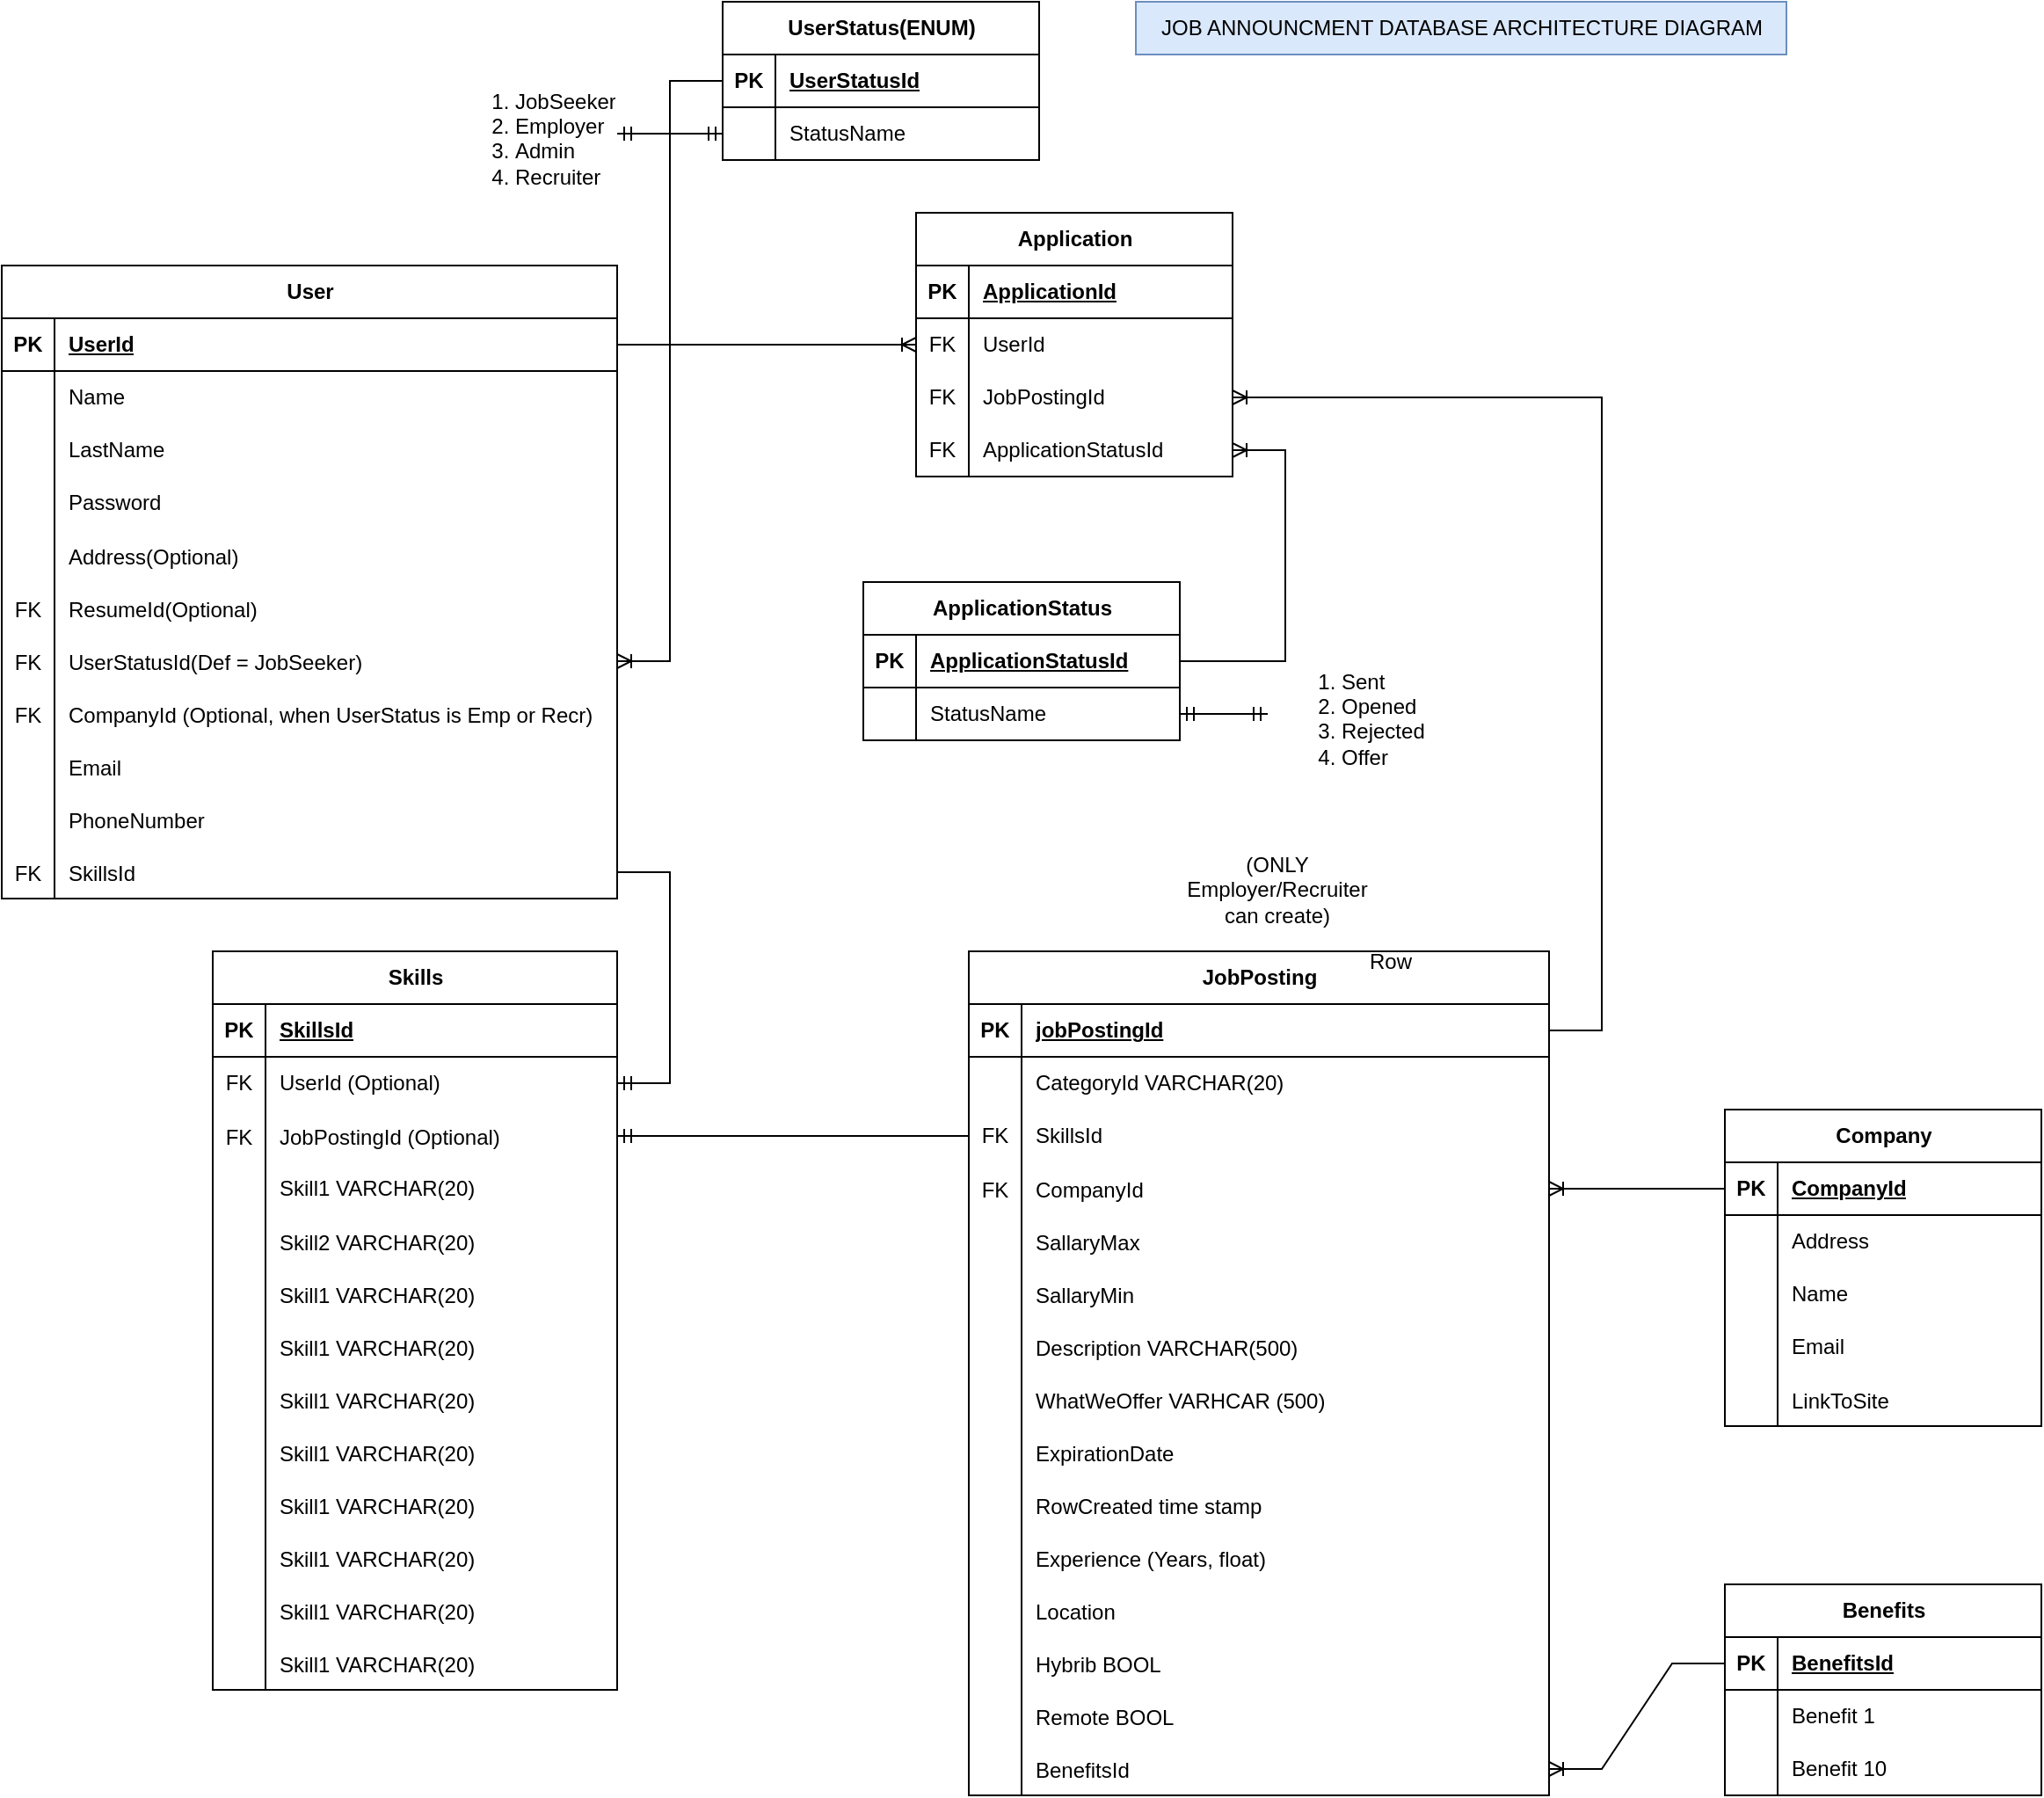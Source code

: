 <mxfile version="24.2.5" type="device">
  <diagram name="Page-1" id="e56a1550-8fbb-45ad-956c-1786394a9013">
    <mxGraphModel dx="558" dy="886" grid="1" gridSize="10" guides="1" tooltips="1" connect="1" arrows="1" fold="1" page="1" pageScale="1" pageWidth="1654" pageHeight="1169" background="none" math="0" shadow="0">
      <root>
        <mxCell id="0" />
        <mxCell id="1" parent="0" />
        <mxCell id="35QPtGJFP5mkWoOfJ_fw-1" value="User" style="shape=table;startSize=30;container=1;collapsible=1;childLayout=tableLayout;fixedRows=1;rowLines=0;fontStyle=1;align=center;resizeLast=1;html=1;" parent="1" vertex="1">
          <mxGeometry x="10" y="170" width="350" height="360" as="geometry" />
        </mxCell>
        <mxCell id="35QPtGJFP5mkWoOfJ_fw-2" value="" style="shape=tableRow;horizontal=0;startSize=0;swimlaneHead=0;swimlaneBody=0;fillColor=none;collapsible=0;dropTarget=0;points=[[0,0.5],[1,0.5]];portConstraint=eastwest;top=0;left=0;right=0;bottom=1;" parent="35QPtGJFP5mkWoOfJ_fw-1" vertex="1">
          <mxGeometry y="30" width="350" height="30" as="geometry" />
        </mxCell>
        <mxCell id="35QPtGJFP5mkWoOfJ_fw-3" value="PK" style="shape=partialRectangle;connectable=0;fillColor=none;top=0;left=0;bottom=0;right=0;fontStyle=1;overflow=hidden;whiteSpace=wrap;html=1;" parent="35QPtGJFP5mkWoOfJ_fw-2" vertex="1">
          <mxGeometry width="30" height="30" as="geometry">
            <mxRectangle width="30" height="30" as="alternateBounds" />
          </mxGeometry>
        </mxCell>
        <mxCell id="35QPtGJFP5mkWoOfJ_fw-4" value="UserId" style="shape=partialRectangle;connectable=0;fillColor=none;top=0;left=0;bottom=0;right=0;align=left;spacingLeft=6;fontStyle=5;overflow=hidden;whiteSpace=wrap;html=1;" parent="35QPtGJFP5mkWoOfJ_fw-2" vertex="1">
          <mxGeometry x="30" width="320" height="30" as="geometry">
            <mxRectangle width="320" height="30" as="alternateBounds" />
          </mxGeometry>
        </mxCell>
        <mxCell id="35QPtGJFP5mkWoOfJ_fw-5" value="" style="shape=tableRow;horizontal=0;startSize=0;swimlaneHead=0;swimlaneBody=0;fillColor=none;collapsible=0;dropTarget=0;points=[[0,0.5],[1,0.5]];portConstraint=eastwest;top=0;left=0;right=0;bottom=0;" parent="35QPtGJFP5mkWoOfJ_fw-1" vertex="1">
          <mxGeometry y="60" width="350" height="30" as="geometry" />
        </mxCell>
        <mxCell id="35QPtGJFP5mkWoOfJ_fw-6" value="" style="shape=partialRectangle;connectable=0;fillColor=none;top=0;left=0;bottom=0;right=0;editable=1;overflow=hidden;whiteSpace=wrap;html=1;" parent="35QPtGJFP5mkWoOfJ_fw-5" vertex="1">
          <mxGeometry width="30" height="30" as="geometry">
            <mxRectangle width="30" height="30" as="alternateBounds" />
          </mxGeometry>
        </mxCell>
        <mxCell id="35QPtGJFP5mkWoOfJ_fw-7" value="Name" style="shape=partialRectangle;connectable=0;fillColor=none;top=0;left=0;bottom=0;right=0;align=left;spacingLeft=6;overflow=hidden;whiteSpace=wrap;html=1;" parent="35QPtGJFP5mkWoOfJ_fw-5" vertex="1">
          <mxGeometry x="30" width="320" height="30" as="geometry">
            <mxRectangle width="320" height="30" as="alternateBounds" />
          </mxGeometry>
        </mxCell>
        <mxCell id="35QPtGJFP5mkWoOfJ_fw-8" value="" style="shape=tableRow;horizontal=0;startSize=0;swimlaneHead=0;swimlaneBody=0;fillColor=none;collapsible=0;dropTarget=0;points=[[0,0.5],[1,0.5]];portConstraint=eastwest;top=0;left=0;right=0;bottom=0;" parent="35QPtGJFP5mkWoOfJ_fw-1" vertex="1">
          <mxGeometry y="90" width="350" height="30" as="geometry" />
        </mxCell>
        <mxCell id="35QPtGJFP5mkWoOfJ_fw-9" value="" style="shape=partialRectangle;connectable=0;fillColor=none;top=0;left=0;bottom=0;right=0;editable=1;overflow=hidden;whiteSpace=wrap;html=1;" parent="35QPtGJFP5mkWoOfJ_fw-8" vertex="1">
          <mxGeometry width="30" height="30" as="geometry">
            <mxRectangle width="30" height="30" as="alternateBounds" />
          </mxGeometry>
        </mxCell>
        <mxCell id="35QPtGJFP5mkWoOfJ_fw-10" value="LastName" style="shape=partialRectangle;connectable=0;fillColor=none;top=0;left=0;bottom=0;right=0;align=left;spacingLeft=6;overflow=hidden;whiteSpace=wrap;html=1;" parent="35QPtGJFP5mkWoOfJ_fw-8" vertex="1">
          <mxGeometry x="30" width="320" height="30" as="geometry">
            <mxRectangle width="320" height="30" as="alternateBounds" />
          </mxGeometry>
        </mxCell>
        <mxCell id="35QPtGJFP5mkWoOfJ_fw-11" value="" style="shape=tableRow;horizontal=0;startSize=0;swimlaneHead=0;swimlaneBody=0;fillColor=none;collapsible=0;dropTarget=0;points=[[0,0.5],[1,0.5]];portConstraint=eastwest;top=0;left=0;right=0;bottom=0;" parent="35QPtGJFP5mkWoOfJ_fw-1" vertex="1">
          <mxGeometry y="120" width="350" height="30" as="geometry" />
        </mxCell>
        <mxCell id="35QPtGJFP5mkWoOfJ_fw-12" value="" style="shape=partialRectangle;connectable=0;fillColor=none;top=0;left=0;bottom=0;right=0;editable=1;overflow=hidden;whiteSpace=wrap;html=1;" parent="35QPtGJFP5mkWoOfJ_fw-11" vertex="1">
          <mxGeometry width="30" height="30" as="geometry">
            <mxRectangle width="30" height="30" as="alternateBounds" />
          </mxGeometry>
        </mxCell>
        <mxCell id="35QPtGJFP5mkWoOfJ_fw-13" value="Password" style="shape=partialRectangle;connectable=0;fillColor=none;top=0;left=0;bottom=0;right=0;align=left;spacingLeft=6;overflow=hidden;whiteSpace=wrap;html=1;" parent="35QPtGJFP5mkWoOfJ_fw-11" vertex="1">
          <mxGeometry x="30" width="320" height="30" as="geometry">
            <mxRectangle width="320" height="30" as="alternateBounds" />
          </mxGeometry>
        </mxCell>
        <mxCell id="35QPtGJFP5mkWoOfJ_fw-19" value="" style="shape=tableRow;horizontal=0;startSize=0;swimlaneHead=0;swimlaneBody=0;fillColor=none;collapsible=0;dropTarget=0;points=[[0,0.5],[1,0.5]];portConstraint=eastwest;top=0;left=0;right=0;bottom=0;" parent="35QPtGJFP5mkWoOfJ_fw-1" vertex="1">
          <mxGeometry y="150" width="350" height="30" as="geometry" />
        </mxCell>
        <mxCell id="35QPtGJFP5mkWoOfJ_fw-20" value="" style="shape=partialRectangle;connectable=0;fillColor=none;top=0;left=0;bottom=0;right=0;editable=1;overflow=hidden;" parent="35QPtGJFP5mkWoOfJ_fw-19" vertex="1">
          <mxGeometry width="30" height="30" as="geometry">
            <mxRectangle width="30" height="30" as="alternateBounds" />
          </mxGeometry>
        </mxCell>
        <mxCell id="35QPtGJFP5mkWoOfJ_fw-21" value="Address(Optional)" style="shape=partialRectangle;connectable=0;fillColor=none;top=0;left=0;bottom=0;right=0;align=left;spacingLeft=6;overflow=hidden;" parent="35QPtGJFP5mkWoOfJ_fw-19" vertex="1">
          <mxGeometry x="30" width="320" height="30" as="geometry">
            <mxRectangle width="320" height="30" as="alternateBounds" />
          </mxGeometry>
        </mxCell>
        <mxCell id="35QPtGJFP5mkWoOfJ_fw-16" value="" style="shape=tableRow;horizontal=0;startSize=0;swimlaneHead=0;swimlaneBody=0;fillColor=none;collapsible=0;dropTarget=0;points=[[0,0.5],[1,0.5]];portConstraint=eastwest;top=0;left=0;right=0;bottom=0;" parent="35QPtGJFP5mkWoOfJ_fw-1" vertex="1">
          <mxGeometry y="180" width="350" height="30" as="geometry" />
        </mxCell>
        <mxCell id="35QPtGJFP5mkWoOfJ_fw-17" value="FK" style="shape=partialRectangle;connectable=0;fillColor=none;top=0;left=0;bottom=0;right=0;editable=1;overflow=hidden;" parent="35QPtGJFP5mkWoOfJ_fw-16" vertex="1">
          <mxGeometry width="30" height="30" as="geometry">
            <mxRectangle width="30" height="30" as="alternateBounds" />
          </mxGeometry>
        </mxCell>
        <mxCell id="35QPtGJFP5mkWoOfJ_fw-18" value="ResumeId(Optional)" style="shape=partialRectangle;connectable=0;fillColor=none;top=0;left=0;bottom=0;right=0;align=left;spacingLeft=6;overflow=hidden;" parent="35QPtGJFP5mkWoOfJ_fw-16" vertex="1">
          <mxGeometry x="30" width="320" height="30" as="geometry">
            <mxRectangle width="320" height="30" as="alternateBounds" />
          </mxGeometry>
        </mxCell>
        <mxCell id="35QPtGJFP5mkWoOfJ_fw-22" value="" style="shape=tableRow;horizontal=0;startSize=0;swimlaneHead=0;swimlaneBody=0;fillColor=none;collapsible=0;dropTarget=0;points=[[0,0.5],[1,0.5]];portConstraint=eastwest;top=0;left=0;right=0;bottom=0;" parent="35QPtGJFP5mkWoOfJ_fw-1" vertex="1">
          <mxGeometry y="210" width="350" height="30" as="geometry" />
        </mxCell>
        <mxCell id="35QPtGJFP5mkWoOfJ_fw-23" value="FK" style="shape=partialRectangle;connectable=0;fillColor=none;top=0;left=0;bottom=0;right=0;editable=1;overflow=hidden;" parent="35QPtGJFP5mkWoOfJ_fw-22" vertex="1">
          <mxGeometry width="30" height="30" as="geometry">
            <mxRectangle width="30" height="30" as="alternateBounds" />
          </mxGeometry>
        </mxCell>
        <mxCell id="35QPtGJFP5mkWoOfJ_fw-24" value="UserStatusId(Def = JobSeeker)" style="shape=partialRectangle;connectable=0;fillColor=none;top=0;left=0;bottom=0;right=0;align=left;spacingLeft=6;overflow=hidden;" parent="35QPtGJFP5mkWoOfJ_fw-22" vertex="1">
          <mxGeometry x="30" width="320" height="30" as="geometry">
            <mxRectangle width="320" height="30" as="alternateBounds" />
          </mxGeometry>
        </mxCell>
        <mxCell id="Acol66hns8VP37s1H_f8-2" value="" style="shape=tableRow;horizontal=0;startSize=0;swimlaneHead=0;swimlaneBody=0;fillColor=none;collapsible=0;dropTarget=0;points=[[0,0.5],[1,0.5]];portConstraint=eastwest;top=0;left=0;right=0;bottom=0;" vertex="1" parent="35QPtGJFP5mkWoOfJ_fw-1">
          <mxGeometry y="240" width="350" height="30" as="geometry" />
        </mxCell>
        <mxCell id="Acol66hns8VP37s1H_f8-3" value="FK" style="shape=partialRectangle;connectable=0;fillColor=none;top=0;left=0;bottom=0;right=0;editable=1;overflow=hidden;" vertex="1" parent="Acol66hns8VP37s1H_f8-2">
          <mxGeometry width="30" height="30" as="geometry">
            <mxRectangle width="30" height="30" as="alternateBounds" />
          </mxGeometry>
        </mxCell>
        <mxCell id="Acol66hns8VP37s1H_f8-4" value="CompanyId (Optional, when UserStatus is Emp or Recr)" style="shape=partialRectangle;connectable=0;fillColor=none;top=0;left=0;bottom=0;right=0;align=left;spacingLeft=6;overflow=hidden;" vertex="1" parent="Acol66hns8VP37s1H_f8-2">
          <mxGeometry x="30" width="320" height="30" as="geometry">
            <mxRectangle width="320" height="30" as="alternateBounds" />
          </mxGeometry>
        </mxCell>
        <mxCell id="35QPtGJFP5mkWoOfJ_fw-27" value="" style="shape=tableRow;horizontal=0;startSize=0;swimlaneHead=0;swimlaneBody=0;fillColor=none;collapsible=0;dropTarget=0;points=[[0,0.5],[1,0.5]];portConstraint=eastwest;top=0;left=0;right=0;bottom=0;" parent="35QPtGJFP5mkWoOfJ_fw-1" vertex="1">
          <mxGeometry y="270" width="350" height="30" as="geometry" />
        </mxCell>
        <mxCell id="35QPtGJFP5mkWoOfJ_fw-28" value="" style="shape=partialRectangle;connectable=0;fillColor=none;top=0;left=0;bottom=0;right=0;editable=1;overflow=hidden;" parent="35QPtGJFP5mkWoOfJ_fw-27" vertex="1">
          <mxGeometry width="30" height="30" as="geometry">
            <mxRectangle width="30" height="30" as="alternateBounds" />
          </mxGeometry>
        </mxCell>
        <mxCell id="35QPtGJFP5mkWoOfJ_fw-29" value="Email" style="shape=partialRectangle;connectable=0;fillColor=none;top=0;left=0;bottom=0;right=0;align=left;spacingLeft=6;overflow=hidden;" parent="35QPtGJFP5mkWoOfJ_fw-27" vertex="1">
          <mxGeometry x="30" width="320" height="30" as="geometry">
            <mxRectangle width="320" height="30" as="alternateBounds" />
          </mxGeometry>
        </mxCell>
        <mxCell id="35QPtGJFP5mkWoOfJ_fw-30" value="" style="shape=tableRow;horizontal=0;startSize=0;swimlaneHead=0;swimlaneBody=0;fillColor=none;collapsible=0;dropTarget=0;points=[[0,0.5],[1,0.5]];portConstraint=eastwest;top=0;left=0;right=0;bottom=0;" parent="35QPtGJFP5mkWoOfJ_fw-1" vertex="1">
          <mxGeometry y="300" width="350" height="30" as="geometry" />
        </mxCell>
        <mxCell id="35QPtGJFP5mkWoOfJ_fw-31" value="" style="shape=partialRectangle;connectable=0;fillColor=none;top=0;left=0;bottom=0;right=0;editable=1;overflow=hidden;" parent="35QPtGJFP5mkWoOfJ_fw-30" vertex="1">
          <mxGeometry width="30" height="30" as="geometry">
            <mxRectangle width="30" height="30" as="alternateBounds" />
          </mxGeometry>
        </mxCell>
        <mxCell id="35QPtGJFP5mkWoOfJ_fw-32" value="PhoneNumber" style="shape=partialRectangle;connectable=0;fillColor=none;top=0;left=0;bottom=0;right=0;align=left;spacingLeft=6;overflow=hidden;" parent="35QPtGJFP5mkWoOfJ_fw-30" vertex="1">
          <mxGeometry x="30" width="320" height="30" as="geometry">
            <mxRectangle width="320" height="30" as="alternateBounds" />
          </mxGeometry>
        </mxCell>
        <mxCell id="35QPtGJFP5mkWoOfJ_fw-33" value="" style="shape=tableRow;horizontal=0;startSize=0;swimlaneHead=0;swimlaneBody=0;fillColor=none;collapsible=0;dropTarget=0;points=[[0,0.5],[1,0.5]];portConstraint=eastwest;top=0;left=0;right=0;bottom=0;" parent="35QPtGJFP5mkWoOfJ_fw-1" vertex="1">
          <mxGeometry y="330" width="350" height="30" as="geometry" />
        </mxCell>
        <mxCell id="35QPtGJFP5mkWoOfJ_fw-34" value="FK" style="shape=partialRectangle;connectable=0;fillColor=none;top=0;left=0;bottom=0;right=0;editable=1;overflow=hidden;" parent="35QPtGJFP5mkWoOfJ_fw-33" vertex="1">
          <mxGeometry width="30" height="30" as="geometry">
            <mxRectangle width="30" height="30" as="alternateBounds" />
          </mxGeometry>
        </mxCell>
        <mxCell id="35QPtGJFP5mkWoOfJ_fw-35" value="SkillsId" style="shape=partialRectangle;connectable=0;fillColor=none;top=0;left=0;bottom=0;right=0;align=left;spacingLeft=6;overflow=hidden;" parent="35QPtGJFP5mkWoOfJ_fw-33" vertex="1">
          <mxGeometry x="30" width="320" height="30" as="geometry">
            <mxRectangle width="320" height="30" as="alternateBounds" />
          </mxGeometry>
        </mxCell>
        <mxCell id="35QPtGJFP5mkWoOfJ_fw-49" value="&lt;ol&gt;&lt;li&gt;JobSeeker&lt;/li&gt;&lt;li&gt;Employer&lt;/li&gt;&lt;li&gt;Admin&lt;/li&gt;&lt;li&gt;Recruiter&lt;/li&gt;&lt;/ol&gt;" style="text;strokeColor=none;fillColor=none;html=1;whiteSpace=wrap;verticalAlign=middle;overflow=hidden;" parent="1" vertex="1">
          <mxGeometry x="260" y="55" width="100" height="80" as="geometry" />
        </mxCell>
        <mxCell id="35QPtGJFP5mkWoOfJ_fw-52" value="" style="edgeStyle=entityRelationEdgeStyle;fontSize=12;html=1;endArrow=ERoneToMany;rounded=0;" parent="1" source="35QPtGJFP5mkWoOfJ_fw-37" target="35QPtGJFP5mkWoOfJ_fw-22" edge="1">
          <mxGeometry width="100" height="100" relative="1" as="geometry">
            <mxPoint x="380" y="310" as="sourcePoint" />
            <mxPoint x="480" y="210" as="targetPoint" />
          </mxGeometry>
        </mxCell>
        <mxCell id="35QPtGJFP5mkWoOfJ_fw-53" value="Skills" style="shape=table;startSize=30;container=1;collapsible=1;childLayout=tableLayout;fixedRows=1;rowLines=0;fontStyle=1;align=center;resizeLast=1;html=1;" parent="1" vertex="1">
          <mxGeometry x="130" y="560" width="230" height="420" as="geometry" />
        </mxCell>
        <mxCell id="35QPtGJFP5mkWoOfJ_fw-54" value="" style="shape=tableRow;horizontal=0;startSize=0;swimlaneHead=0;swimlaneBody=0;fillColor=none;collapsible=0;dropTarget=0;points=[[0,0.5],[1,0.5]];portConstraint=eastwest;top=0;left=0;right=0;bottom=1;" parent="35QPtGJFP5mkWoOfJ_fw-53" vertex="1">
          <mxGeometry y="30" width="230" height="30" as="geometry" />
        </mxCell>
        <mxCell id="35QPtGJFP5mkWoOfJ_fw-55" value="PK" style="shape=partialRectangle;connectable=0;fillColor=none;top=0;left=0;bottom=0;right=0;fontStyle=1;overflow=hidden;whiteSpace=wrap;html=1;" parent="35QPtGJFP5mkWoOfJ_fw-54" vertex="1">
          <mxGeometry width="30" height="30" as="geometry">
            <mxRectangle width="30" height="30" as="alternateBounds" />
          </mxGeometry>
        </mxCell>
        <mxCell id="35QPtGJFP5mkWoOfJ_fw-56" value="SkillsId" style="shape=partialRectangle;connectable=0;fillColor=none;top=0;left=0;bottom=0;right=0;align=left;spacingLeft=6;fontStyle=5;overflow=hidden;whiteSpace=wrap;html=1;" parent="35QPtGJFP5mkWoOfJ_fw-54" vertex="1">
          <mxGeometry x="30" width="200" height="30" as="geometry">
            <mxRectangle width="200" height="30" as="alternateBounds" />
          </mxGeometry>
        </mxCell>
        <mxCell id="35QPtGJFP5mkWoOfJ_fw-57" value="" style="shape=tableRow;horizontal=0;startSize=0;swimlaneHead=0;swimlaneBody=0;fillColor=none;collapsible=0;dropTarget=0;points=[[0,0.5],[1,0.5]];portConstraint=eastwest;top=0;left=0;right=0;bottom=0;" parent="35QPtGJFP5mkWoOfJ_fw-53" vertex="1">
          <mxGeometry y="60" width="230" height="30" as="geometry" />
        </mxCell>
        <mxCell id="35QPtGJFP5mkWoOfJ_fw-58" value="FK" style="shape=partialRectangle;connectable=0;fillColor=none;top=0;left=0;bottom=0;right=0;editable=1;overflow=hidden;whiteSpace=wrap;html=1;" parent="35QPtGJFP5mkWoOfJ_fw-57" vertex="1">
          <mxGeometry width="30" height="30" as="geometry">
            <mxRectangle width="30" height="30" as="alternateBounds" />
          </mxGeometry>
        </mxCell>
        <mxCell id="35QPtGJFP5mkWoOfJ_fw-59" value="UserId (Optional)" style="shape=partialRectangle;connectable=0;fillColor=none;top=0;left=0;bottom=0;right=0;align=left;spacingLeft=6;overflow=hidden;whiteSpace=wrap;html=1;" parent="35QPtGJFP5mkWoOfJ_fw-57" vertex="1">
          <mxGeometry x="30" width="200" height="30" as="geometry">
            <mxRectangle width="200" height="30" as="alternateBounds" />
          </mxGeometry>
        </mxCell>
        <mxCell id="35QPtGJFP5mkWoOfJ_fw-111" value="" style="shape=tableRow;horizontal=0;startSize=0;swimlaneHead=0;swimlaneBody=0;fillColor=none;collapsible=0;dropTarget=0;points=[[0,0.5],[1,0.5]];portConstraint=eastwest;top=0;left=0;right=0;bottom=0;" parent="35QPtGJFP5mkWoOfJ_fw-53" vertex="1">
          <mxGeometry y="90" width="230" height="30" as="geometry" />
        </mxCell>
        <mxCell id="35QPtGJFP5mkWoOfJ_fw-112" value="FK" style="shape=partialRectangle;connectable=0;fillColor=none;top=0;left=0;bottom=0;right=0;editable=1;overflow=hidden;" parent="35QPtGJFP5mkWoOfJ_fw-111" vertex="1">
          <mxGeometry width="30" height="30" as="geometry">
            <mxRectangle width="30" height="30" as="alternateBounds" />
          </mxGeometry>
        </mxCell>
        <mxCell id="35QPtGJFP5mkWoOfJ_fw-113" value="JobPostingId (Optional)" style="shape=partialRectangle;connectable=0;fillColor=none;top=0;left=0;bottom=0;right=0;align=left;spacingLeft=6;overflow=hidden;" parent="35QPtGJFP5mkWoOfJ_fw-111" vertex="1">
          <mxGeometry x="30" width="200" height="30" as="geometry">
            <mxRectangle width="200" height="30" as="alternateBounds" />
          </mxGeometry>
        </mxCell>
        <mxCell id="35QPtGJFP5mkWoOfJ_fw-60" value="" style="shape=tableRow;horizontal=0;startSize=0;swimlaneHead=0;swimlaneBody=0;fillColor=none;collapsible=0;dropTarget=0;points=[[0,0.5],[1,0.5]];portConstraint=eastwest;top=0;left=0;right=0;bottom=0;" parent="35QPtGJFP5mkWoOfJ_fw-53" vertex="1">
          <mxGeometry y="120" width="230" height="30" as="geometry" />
        </mxCell>
        <mxCell id="35QPtGJFP5mkWoOfJ_fw-61" value="" style="shape=partialRectangle;connectable=0;fillColor=none;top=0;left=0;bottom=0;right=0;editable=1;overflow=hidden;whiteSpace=wrap;html=1;" parent="35QPtGJFP5mkWoOfJ_fw-60" vertex="1">
          <mxGeometry width="30" height="30" as="geometry">
            <mxRectangle width="30" height="30" as="alternateBounds" />
          </mxGeometry>
        </mxCell>
        <mxCell id="35QPtGJFP5mkWoOfJ_fw-62" value="Skill1 VARCHAR(20)" style="shape=partialRectangle;connectable=0;fillColor=none;top=0;left=0;bottom=0;right=0;align=left;spacingLeft=6;overflow=hidden;whiteSpace=wrap;html=1;" parent="35QPtGJFP5mkWoOfJ_fw-60" vertex="1">
          <mxGeometry x="30" width="200" height="30" as="geometry">
            <mxRectangle width="200" height="30" as="alternateBounds" />
          </mxGeometry>
        </mxCell>
        <mxCell id="35QPtGJFP5mkWoOfJ_fw-67" value="" style="shape=tableRow;horizontal=0;startSize=0;swimlaneHead=0;swimlaneBody=0;fillColor=none;collapsible=0;dropTarget=0;points=[[0,0.5],[1,0.5]];portConstraint=eastwest;top=0;left=0;right=0;bottom=0;" parent="35QPtGJFP5mkWoOfJ_fw-53" vertex="1">
          <mxGeometry y="150" width="230" height="30" as="geometry" />
        </mxCell>
        <mxCell id="35QPtGJFP5mkWoOfJ_fw-68" value="" style="shape=partialRectangle;connectable=0;fillColor=none;top=0;left=0;bottom=0;right=0;editable=1;overflow=hidden;" parent="35QPtGJFP5mkWoOfJ_fw-67" vertex="1">
          <mxGeometry width="30" height="30" as="geometry">
            <mxRectangle width="30" height="30" as="alternateBounds" />
          </mxGeometry>
        </mxCell>
        <mxCell id="35QPtGJFP5mkWoOfJ_fw-69" value="Skill2 VARCHAR(20)" style="shape=partialRectangle;connectable=0;fillColor=none;top=0;left=0;bottom=0;right=0;align=left;spacingLeft=6;overflow=hidden;" parent="35QPtGJFP5mkWoOfJ_fw-67" vertex="1">
          <mxGeometry x="30" width="200" height="30" as="geometry">
            <mxRectangle width="200" height="30" as="alternateBounds" />
          </mxGeometry>
        </mxCell>
        <mxCell id="35QPtGJFP5mkWoOfJ_fw-73" value="" style="shape=tableRow;horizontal=0;startSize=0;swimlaneHead=0;swimlaneBody=0;fillColor=none;collapsible=0;dropTarget=0;points=[[0,0.5],[1,0.5]];portConstraint=eastwest;top=0;left=0;right=0;bottom=0;" parent="35QPtGJFP5mkWoOfJ_fw-53" vertex="1">
          <mxGeometry y="180" width="230" height="30" as="geometry" />
        </mxCell>
        <mxCell id="35QPtGJFP5mkWoOfJ_fw-74" value="" style="shape=partialRectangle;connectable=0;fillColor=none;top=0;left=0;bottom=0;right=0;editable=1;overflow=hidden;" parent="35QPtGJFP5mkWoOfJ_fw-73" vertex="1">
          <mxGeometry width="30" height="30" as="geometry">
            <mxRectangle width="30" height="30" as="alternateBounds" />
          </mxGeometry>
        </mxCell>
        <mxCell id="35QPtGJFP5mkWoOfJ_fw-75" value="Skill1 VARCHAR(20)" style="shape=partialRectangle;connectable=0;fillColor=none;top=0;left=0;bottom=0;right=0;align=left;spacingLeft=6;overflow=hidden;" parent="35QPtGJFP5mkWoOfJ_fw-73" vertex="1">
          <mxGeometry x="30" width="200" height="30" as="geometry">
            <mxRectangle width="200" height="30" as="alternateBounds" />
          </mxGeometry>
        </mxCell>
        <mxCell id="35QPtGJFP5mkWoOfJ_fw-79" value="" style="shape=tableRow;horizontal=0;startSize=0;swimlaneHead=0;swimlaneBody=0;fillColor=none;collapsible=0;dropTarget=0;points=[[0,0.5],[1,0.5]];portConstraint=eastwest;top=0;left=0;right=0;bottom=0;" parent="35QPtGJFP5mkWoOfJ_fw-53" vertex="1">
          <mxGeometry y="210" width="230" height="30" as="geometry" />
        </mxCell>
        <mxCell id="35QPtGJFP5mkWoOfJ_fw-80" value="" style="shape=partialRectangle;connectable=0;fillColor=none;top=0;left=0;bottom=0;right=0;editable=1;overflow=hidden;" parent="35QPtGJFP5mkWoOfJ_fw-79" vertex="1">
          <mxGeometry width="30" height="30" as="geometry">
            <mxRectangle width="30" height="30" as="alternateBounds" />
          </mxGeometry>
        </mxCell>
        <mxCell id="35QPtGJFP5mkWoOfJ_fw-81" value="Skill1 VARCHAR(20)" style="shape=partialRectangle;connectable=0;fillColor=none;top=0;left=0;bottom=0;right=0;align=left;spacingLeft=6;overflow=hidden;" parent="35QPtGJFP5mkWoOfJ_fw-79" vertex="1">
          <mxGeometry x="30" width="200" height="30" as="geometry">
            <mxRectangle width="200" height="30" as="alternateBounds" />
          </mxGeometry>
        </mxCell>
        <mxCell id="35QPtGJFP5mkWoOfJ_fw-91" value="" style="shape=tableRow;horizontal=0;startSize=0;swimlaneHead=0;swimlaneBody=0;fillColor=none;collapsible=0;dropTarget=0;points=[[0,0.5],[1,0.5]];portConstraint=eastwest;top=0;left=0;right=0;bottom=0;" parent="35QPtGJFP5mkWoOfJ_fw-53" vertex="1">
          <mxGeometry y="240" width="230" height="30" as="geometry" />
        </mxCell>
        <mxCell id="35QPtGJFP5mkWoOfJ_fw-92" value="" style="shape=partialRectangle;connectable=0;fillColor=none;top=0;left=0;bottom=0;right=0;editable=1;overflow=hidden;" parent="35QPtGJFP5mkWoOfJ_fw-91" vertex="1">
          <mxGeometry width="30" height="30" as="geometry">
            <mxRectangle width="30" height="30" as="alternateBounds" />
          </mxGeometry>
        </mxCell>
        <mxCell id="35QPtGJFP5mkWoOfJ_fw-93" value="Skill1 VARCHAR(20)" style="shape=partialRectangle;connectable=0;fillColor=none;top=0;left=0;bottom=0;right=0;align=left;spacingLeft=6;overflow=hidden;" parent="35QPtGJFP5mkWoOfJ_fw-91" vertex="1">
          <mxGeometry x="30" width="200" height="30" as="geometry">
            <mxRectangle width="200" height="30" as="alternateBounds" />
          </mxGeometry>
        </mxCell>
        <mxCell id="35QPtGJFP5mkWoOfJ_fw-88" value="" style="shape=tableRow;horizontal=0;startSize=0;swimlaneHead=0;swimlaneBody=0;fillColor=none;collapsible=0;dropTarget=0;points=[[0,0.5],[1,0.5]];portConstraint=eastwest;top=0;left=0;right=0;bottom=0;" parent="35QPtGJFP5mkWoOfJ_fw-53" vertex="1">
          <mxGeometry y="270" width="230" height="30" as="geometry" />
        </mxCell>
        <mxCell id="35QPtGJFP5mkWoOfJ_fw-89" value="" style="shape=partialRectangle;connectable=0;fillColor=none;top=0;left=0;bottom=0;right=0;editable=1;overflow=hidden;" parent="35QPtGJFP5mkWoOfJ_fw-88" vertex="1">
          <mxGeometry width="30" height="30" as="geometry">
            <mxRectangle width="30" height="30" as="alternateBounds" />
          </mxGeometry>
        </mxCell>
        <mxCell id="35QPtGJFP5mkWoOfJ_fw-90" value="Skill1 VARCHAR(20)" style="shape=partialRectangle;connectable=0;fillColor=none;top=0;left=0;bottom=0;right=0;align=left;spacingLeft=6;overflow=hidden;" parent="35QPtGJFP5mkWoOfJ_fw-88" vertex="1">
          <mxGeometry x="30" width="200" height="30" as="geometry">
            <mxRectangle width="200" height="30" as="alternateBounds" />
          </mxGeometry>
        </mxCell>
        <mxCell id="35QPtGJFP5mkWoOfJ_fw-85" value="" style="shape=tableRow;horizontal=0;startSize=0;swimlaneHead=0;swimlaneBody=0;fillColor=none;collapsible=0;dropTarget=0;points=[[0,0.5],[1,0.5]];portConstraint=eastwest;top=0;left=0;right=0;bottom=0;" parent="35QPtGJFP5mkWoOfJ_fw-53" vertex="1">
          <mxGeometry y="300" width="230" height="30" as="geometry" />
        </mxCell>
        <mxCell id="35QPtGJFP5mkWoOfJ_fw-86" value="" style="shape=partialRectangle;connectable=0;fillColor=none;top=0;left=0;bottom=0;right=0;editable=1;overflow=hidden;" parent="35QPtGJFP5mkWoOfJ_fw-85" vertex="1">
          <mxGeometry width="30" height="30" as="geometry">
            <mxRectangle width="30" height="30" as="alternateBounds" />
          </mxGeometry>
        </mxCell>
        <mxCell id="35QPtGJFP5mkWoOfJ_fw-87" value="Skill1 VARCHAR(20)" style="shape=partialRectangle;connectable=0;fillColor=none;top=0;left=0;bottom=0;right=0;align=left;spacingLeft=6;overflow=hidden;" parent="35QPtGJFP5mkWoOfJ_fw-85" vertex="1">
          <mxGeometry x="30" width="200" height="30" as="geometry">
            <mxRectangle width="200" height="30" as="alternateBounds" />
          </mxGeometry>
        </mxCell>
        <mxCell id="35QPtGJFP5mkWoOfJ_fw-82" value="" style="shape=tableRow;horizontal=0;startSize=0;swimlaneHead=0;swimlaneBody=0;fillColor=none;collapsible=0;dropTarget=0;points=[[0,0.5],[1,0.5]];portConstraint=eastwest;top=0;left=0;right=0;bottom=0;" parent="35QPtGJFP5mkWoOfJ_fw-53" vertex="1">
          <mxGeometry y="330" width="230" height="30" as="geometry" />
        </mxCell>
        <mxCell id="35QPtGJFP5mkWoOfJ_fw-83" value="" style="shape=partialRectangle;connectable=0;fillColor=none;top=0;left=0;bottom=0;right=0;editable=1;overflow=hidden;" parent="35QPtGJFP5mkWoOfJ_fw-82" vertex="1">
          <mxGeometry width="30" height="30" as="geometry">
            <mxRectangle width="30" height="30" as="alternateBounds" />
          </mxGeometry>
        </mxCell>
        <mxCell id="35QPtGJFP5mkWoOfJ_fw-84" value="Skill1 VARCHAR(20)" style="shape=partialRectangle;connectable=0;fillColor=none;top=0;left=0;bottom=0;right=0;align=left;spacingLeft=6;overflow=hidden;" parent="35QPtGJFP5mkWoOfJ_fw-82" vertex="1">
          <mxGeometry x="30" width="200" height="30" as="geometry">
            <mxRectangle width="200" height="30" as="alternateBounds" />
          </mxGeometry>
        </mxCell>
        <mxCell id="35QPtGJFP5mkWoOfJ_fw-76" value="" style="shape=tableRow;horizontal=0;startSize=0;swimlaneHead=0;swimlaneBody=0;fillColor=none;collapsible=0;dropTarget=0;points=[[0,0.5],[1,0.5]];portConstraint=eastwest;top=0;left=0;right=0;bottom=0;" parent="35QPtGJFP5mkWoOfJ_fw-53" vertex="1">
          <mxGeometry y="360" width="230" height="30" as="geometry" />
        </mxCell>
        <mxCell id="35QPtGJFP5mkWoOfJ_fw-77" value="" style="shape=partialRectangle;connectable=0;fillColor=none;top=0;left=0;bottom=0;right=0;editable=1;overflow=hidden;" parent="35QPtGJFP5mkWoOfJ_fw-76" vertex="1">
          <mxGeometry width="30" height="30" as="geometry">
            <mxRectangle width="30" height="30" as="alternateBounds" />
          </mxGeometry>
        </mxCell>
        <mxCell id="35QPtGJFP5mkWoOfJ_fw-78" value="Skill1 VARCHAR(20)" style="shape=partialRectangle;connectable=0;fillColor=none;top=0;left=0;bottom=0;right=0;align=left;spacingLeft=6;overflow=hidden;" parent="35QPtGJFP5mkWoOfJ_fw-76" vertex="1">
          <mxGeometry x="30" width="200" height="30" as="geometry">
            <mxRectangle width="200" height="30" as="alternateBounds" />
          </mxGeometry>
        </mxCell>
        <mxCell id="35QPtGJFP5mkWoOfJ_fw-70" value="" style="shape=tableRow;horizontal=0;startSize=0;swimlaneHead=0;swimlaneBody=0;fillColor=none;collapsible=0;dropTarget=0;points=[[0,0.5],[1,0.5]];portConstraint=eastwest;top=0;left=0;right=0;bottom=0;" parent="35QPtGJFP5mkWoOfJ_fw-53" vertex="1">
          <mxGeometry y="390" width="230" height="30" as="geometry" />
        </mxCell>
        <mxCell id="35QPtGJFP5mkWoOfJ_fw-71" value="" style="shape=partialRectangle;connectable=0;fillColor=none;top=0;left=0;bottom=0;right=0;editable=1;overflow=hidden;" parent="35QPtGJFP5mkWoOfJ_fw-70" vertex="1">
          <mxGeometry width="30" height="30" as="geometry">
            <mxRectangle width="30" height="30" as="alternateBounds" />
          </mxGeometry>
        </mxCell>
        <mxCell id="35QPtGJFP5mkWoOfJ_fw-72" value="Skill1 VARCHAR(20)" style="shape=partialRectangle;connectable=0;fillColor=none;top=0;left=0;bottom=0;right=0;align=left;spacingLeft=6;overflow=hidden;" parent="35QPtGJFP5mkWoOfJ_fw-70" vertex="1">
          <mxGeometry x="30" width="200" height="30" as="geometry">
            <mxRectangle width="200" height="30" as="alternateBounds" />
          </mxGeometry>
        </mxCell>
        <mxCell id="35QPtGJFP5mkWoOfJ_fw-36" value="UserStatus(ENUM)" style="shape=table;startSize=30;container=1;collapsible=1;childLayout=tableLayout;fixedRows=1;rowLines=0;fontStyle=1;align=center;resizeLast=1;html=1;" parent="1" vertex="1">
          <mxGeometry x="420" y="20" width="180" height="90" as="geometry" />
        </mxCell>
        <mxCell id="35QPtGJFP5mkWoOfJ_fw-37" value="" style="shape=tableRow;horizontal=0;startSize=0;swimlaneHead=0;swimlaneBody=0;fillColor=none;collapsible=0;dropTarget=0;points=[[0,0.5],[1,0.5]];portConstraint=eastwest;top=0;left=0;right=0;bottom=1;" parent="35QPtGJFP5mkWoOfJ_fw-36" vertex="1">
          <mxGeometry y="30" width="180" height="30" as="geometry" />
        </mxCell>
        <mxCell id="35QPtGJFP5mkWoOfJ_fw-38" value="PK" style="shape=partialRectangle;connectable=0;fillColor=none;top=0;left=0;bottom=0;right=0;fontStyle=1;overflow=hidden;whiteSpace=wrap;html=1;" parent="35QPtGJFP5mkWoOfJ_fw-37" vertex="1">
          <mxGeometry width="30" height="30" as="geometry">
            <mxRectangle width="30" height="30" as="alternateBounds" />
          </mxGeometry>
        </mxCell>
        <mxCell id="35QPtGJFP5mkWoOfJ_fw-39" value="UserStatusId" style="shape=partialRectangle;connectable=0;fillColor=none;top=0;left=0;bottom=0;right=0;align=left;spacingLeft=6;fontStyle=5;overflow=hidden;whiteSpace=wrap;html=1;" parent="35QPtGJFP5mkWoOfJ_fw-37" vertex="1">
          <mxGeometry x="30" width="150" height="30" as="geometry">
            <mxRectangle width="150" height="30" as="alternateBounds" />
          </mxGeometry>
        </mxCell>
        <mxCell id="35QPtGJFP5mkWoOfJ_fw-40" value="" style="shape=tableRow;horizontal=0;startSize=0;swimlaneHead=0;swimlaneBody=0;fillColor=none;collapsible=0;dropTarget=0;points=[[0,0.5],[1,0.5]];portConstraint=eastwest;top=0;left=0;right=0;bottom=0;" parent="35QPtGJFP5mkWoOfJ_fw-36" vertex="1">
          <mxGeometry y="60" width="180" height="30" as="geometry" />
        </mxCell>
        <mxCell id="35QPtGJFP5mkWoOfJ_fw-41" value="" style="shape=partialRectangle;connectable=0;fillColor=none;top=0;left=0;bottom=0;right=0;editable=1;overflow=hidden;whiteSpace=wrap;html=1;" parent="35QPtGJFP5mkWoOfJ_fw-40" vertex="1">
          <mxGeometry width="30" height="30" as="geometry">
            <mxRectangle width="30" height="30" as="alternateBounds" />
          </mxGeometry>
        </mxCell>
        <mxCell id="35QPtGJFP5mkWoOfJ_fw-42" value="StatusName" style="shape=partialRectangle;connectable=0;fillColor=none;top=0;left=0;bottom=0;right=0;align=left;spacingLeft=6;overflow=hidden;whiteSpace=wrap;html=1;" parent="35QPtGJFP5mkWoOfJ_fw-40" vertex="1">
          <mxGeometry x="30" width="150" height="30" as="geometry">
            <mxRectangle width="150" height="30" as="alternateBounds" />
          </mxGeometry>
        </mxCell>
        <mxCell id="35QPtGJFP5mkWoOfJ_fw-94" value="JobPosting" style="shape=table;startSize=30;container=1;collapsible=1;childLayout=tableLayout;fixedRows=1;rowLines=0;fontStyle=1;align=center;resizeLast=1;html=1;" parent="1" vertex="1">
          <mxGeometry x="560" y="560" width="330" height="480" as="geometry" />
        </mxCell>
        <mxCell id="35QPtGJFP5mkWoOfJ_fw-95" value="" style="shape=tableRow;horizontal=0;startSize=0;swimlaneHead=0;swimlaneBody=0;fillColor=none;collapsible=0;dropTarget=0;points=[[0,0.5],[1,0.5]];portConstraint=eastwest;top=0;left=0;right=0;bottom=1;" parent="35QPtGJFP5mkWoOfJ_fw-94" vertex="1">
          <mxGeometry y="30" width="330" height="30" as="geometry" />
        </mxCell>
        <mxCell id="35QPtGJFP5mkWoOfJ_fw-96" value="PK" style="shape=partialRectangle;connectable=0;fillColor=none;top=0;left=0;bottom=0;right=0;fontStyle=1;overflow=hidden;whiteSpace=wrap;html=1;" parent="35QPtGJFP5mkWoOfJ_fw-95" vertex="1">
          <mxGeometry width="30" height="30" as="geometry">
            <mxRectangle width="30" height="30" as="alternateBounds" />
          </mxGeometry>
        </mxCell>
        <mxCell id="35QPtGJFP5mkWoOfJ_fw-97" value="jobPostingId" style="shape=partialRectangle;connectable=0;fillColor=none;top=0;left=0;bottom=0;right=0;align=left;spacingLeft=6;fontStyle=5;overflow=hidden;whiteSpace=wrap;html=1;" parent="35QPtGJFP5mkWoOfJ_fw-95" vertex="1">
          <mxGeometry x="30" width="300" height="30" as="geometry">
            <mxRectangle width="300" height="30" as="alternateBounds" />
          </mxGeometry>
        </mxCell>
        <mxCell id="35QPtGJFP5mkWoOfJ_fw-101" value="" style="shape=tableRow;horizontal=0;startSize=0;swimlaneHead=0;swimlaneBody=0;fillColor=none;collapsible=0;dropTarget=0;points=[[0,0.5],[1,0.5]];portConstraint=eastwest;top=0;left=0;right=0;bottom=0;" parent="35QPtGJFP5mkWoOfJ_fw-94" vertex="1">
          <mxGeometry y="60" width="330" height="30" as="geometry" />
        </mxCell>
        <mxCell id="35QPtGJFP5mkWoOfJ_fw-102" value="" style="shape=partialRectangle;connectable=0;fillColor=none;top=0;left=0;bottom=0;right=0;editable=1;overflow=hidden;whiteSpace=wrap;html=1;" parent="35QPtGJFP5mkWoOfJ_fw-101" vertex="1">
          <mxGeometry width="30" height="30" as="geometry">
            <mxRectangle width="30" height="30" as="alternateBounds" />
          </mxGeometry>
        </mxCell>
        <mxCell id="35QPtGJFP5mkWoOfJ_fw-103" value="CategoryId VARCHAR(20)" style="shape=partialRectangle;connectable=0;fillColor=none;top=0;left=0;bottom=0;right=0;align=left;spacingLeft=6;overflow=hidden;whiteSpace=wrap;html=1;" parent="35QPtGJFP5mkWoOfJ_fw-101" vertex="1">
          <mxGeometry x="30" width="300" height="30" as="geometry">
            <mxRectangle width="300" height="30" as="alternateBounds" />
          </mxGeometry>
        </mxCell>
        <mxCell id="35QPtGJFP5mkWoOfJ_fw-104" value="" style="shape=tableRow;horizontal=0;startSize=0;swimlaneHead=0;swimlaneBody=0;fillColor=none;collapsible=0;dropTarget=0;points=[[0,0.5],[1,0.5]];portConstraint=eastwest;top=0;left=0;right=0;bottom=0;" parent="35QPtGJFP5mkWoOfJ_fw-94" vertex="1">
          <mxGeometry y="90" width="330" height="30" as="geometry" />
        </mxCell>
        <mxCell id="35QPtGJFP5mkWoOfJ_fw-105" value="FK" style="shape=partialRectangle;connectable=0;fillColor=none;top=0;left=0;bottom=0;right=0;editable=1;overflow=hidden;whiteSpace=wrap;html=1;" parent="35QPtGJFP5mkWoOfJ_fw-104" vertex="1">
          <mxGeometry width="30" height="30" as="geometry">
            <mxRectangle width="30" height="30" as="alternateBounds" />
          </mxGeometry>
        </mxCell>
        <mxCell id="35QPtGJFP5mkWoOfJ_fw-106" value="SkillsId" style="shape=partialRectangle;connectable=0;fillColor=none;top=0;left=0;bottom=0;right=0;align=left;spacingLeft=6;overflow=hidden;whiteSpace=wrap;html=1;" parent="35QPtGJFP5mkWoOfJ_fw-104" vertex="1">
          <mxGeometry x="30" width="300" height="30" as="geometry">
            <mxRectangle width="300" height="30" as="alternateBounds" />
          </mxGeometry>
        </mxCell>
        <mxCell id="35QPtGJFP5mkWoOfJ_fw-116" value="" style="shape=tableRow;horizontal=0;startSize=0;swimlaneHead=0;swimlaneBody=0;fillColor=none;collapsible=0;dropTarget=0;points=[[0,0.5],[1,0.5]];portConstraint=eastwest;top=0;left=0;right=0;bottom=0;" parent="35QPtGJFP5mkWoOfJ_fw-94" vertex="1">
          <mxGeometry y="120" width="330" height="30" as="geometry" />
        </mxCell>
        <mxCell id="35QPtGJFP5mkWoOfJ_fw-117" value="FK" style="shape=partialRectangle;connectable=0;fillColor=none;top=0;left=0;bottom=0;right=0;editable=1;overflow=hidden;" parent="35QPtGJFP5mkWoOfJ_fw-116" vertex="1">
          <mxGeometry width="30" height="30" as="geometry">
            <mxRectangle width="30" height="30" as="alternateBounds" />
          </mxGeometry>
        </mxCell>
        <mxCell id="35QPtGJFP5mkWoOfJ_fw-118" value="CompanyId" style="shape=partialRectangle;connectable=0;fillColor=none;top=0;left=0;bottom=0;right=0;align=left;spacingLeft=6;overflow=hidden;" parent="35QPtGJFP5mkWoOfJ_fw-116" vertex="1">
          <mxGeometry x="30" width="300" height="30" as="geometry">
            <mxRectangle width="300" height="30" as="alternateBounds" />
          </mxGeometry>
        </mxCell>
        <mxCell id="35QPtGJFP5mkWoOfJ_fw-122" value="" style="shape=tableRow;horizontal=0;startSize=0;swimlaneHead=0;swimlaneBody=0;fillColor=none;collapsible=0;dropTarget=0;points=[[0,0.5],[1,0.5]];portConstraint=eastwest;top=0;left=0;right=0;bottom=0;" parent="35QPtGJFP5mkWoOfJ_fw-94" vertex="1">
          <mxGeometry y="150" width="330" height="30" as="geometry" />
        </mxCell>
        <mxCell id="35QPtGJFP5mkWoOfJ_fw-123" value="" style="shape=partialRectangle;connectable=0;fillColor=none;top=0;left=0;bottom=0;right=0;editable=1;overflow=hidden;" parent="35QPtGJFP5mkWoOfJ_fw-122" vertex="1">
          <mxGeometry width="30" height="30" as="geometry">
            <mxRectangle width="30" height="30" as="alternateBounds" />
          </mxGeometry>
        </mxCell>
        <mxCell id="35QPtGJFP5mkWoOfJ_fw-124" value="SallaryMax" style="shape=partialRectangle;connectable=0;fillColor=none;top=0;left=0;bottom=0;right=0;align=left;spacingLeft=6;overflow=hidden;" parent="35QPtGJFP5mkWoOfJ_fw-122" vertex="1">
          <mxGeometry x="30" width="300" height="30" as="geometry">
            <mxRectangle width="300" height="30" as="alternateBounds" />
          </mxGeometry>
        </mxCell>
        <mxCell id="35QPtGJFP5mkWoOfJ_fw-119" value="" style="shape=tableRow;horizontal=0;startSize=0;swimlaneHead=0;swimlaneBody=0;fillColor=none;collapsible=0;dropTarget=0;points=[[0,0.5],[1,0.5]];portConstraint=eastwest;top=0;left=0;right=0;bottom=0;" parent="35QPtGJFP5mkWoOfJ_fw-94" vertex="1">
          <mxGeometry y="180" width="330" height="30" as="geometry" />
        </mxCell>
        <mxCell id="35QPtGJFP5mkWoOfJ_fw-120" value="" style="shape=partialRectangle;connectable=0;fillColor=none;top=0;left=0;bottom=0;right=0;editable=1;overflow=hidden;" parent="35QPtGJFP5mkWoOfJ_fw-119" vertex="1">
          <mxGeometry width="30" height="30" as="geometry">
            <mxRectangle width="30" height="30" as="alternateBounds" />
          </mxGeometry>
        </mxCell>
        <mxCell id="35QPtGJFP5mkWoOfJ_fw-121" value="SallaryMin" style="shape=partialRectangle;connectable=0;fillColor=none;top=0;left=0;bottom=0;right=0;align=left;spacingLeft=6;overflow=hidden;" parent="35QPtGJFP5mkWoOfJ_fw-119" vertex="1">
          <mxGeometry x="30" width="300" height="30" as="geometry">
            <mxRectangle width="300" height="30" as="alternateBounds" />
          </mxGeometry>
        </mxCell>
        <mxCell id="35QPtGJFP5mkWoOfJ_fw-125" value="" style="shape=tableRow;horizontal=0;startSize=0;swimlaneHead=0;swimlaneBody=0;fillColor=none;collapsible=0;dropTarget=0;points=[[0,0.5],[1,0.5]];portConstraint=eastwest;top=0;left=0;right=0;bottom=0;" parent="35QPtGJFP5mkWoOfJ_fw-94" vertex="1">
          <mxGeometry y="210" width="330" height="30" as="geometry" />
        </mxCell>
        <mxCell id="35QPtGJFP5mkWoOfJ_fw-126" value="" style="shape=partialRectangle;connectable=0;fillColor=none;top=0;left=0;bottom=0;right=0;editable=1;overflow=hidden;" parent="35QPtGJFP5mkWoOfJ_fw-125" vertex="1">
          <mxGeometry width="30" height="30" as="geometry">
            <mxRectangle width="30" height="30" as="alternateBounds" />
          </mxGeometry>
        </mxCell>
        <mxCell id="35QPtGJFP5mkWoOfJ_fw-127" value="Description VARCHAR(500)" style="shape=partialRectangle;connectable=0;fillColor=none;top=0;left=0;bottom=0;right=0;align=left;spacingLeft=6;overflow=hidden;" parent="35QPtGJFP5mkWoOfJ_fw-125" vertex="1">
          <mxGeometry x="30" width="300" height="30" as="geometry">
            <mxRectangle width="300" height="30" as="alternateBounds" />
          </mxGeometry>
        </mxCell>
        <mxCell id="35QPtGJFP5mkWoOfJ_fw-215" value="" style="shape=tableRow;horizontal=0;startSize=0;swimlaneHead=0;swimlaneBody=0;fillColor=none;collapsible=0;dropTarget=0;points=[[0,0.5],[1,0.5]];portConstraint=eastwest;top=0;left=0;right=0;bottom=0;" parent="35QPtGJFP5mkWoOfJ_fw-94" vertex="1">
          <mxGeometry y="240" width="330" height="30" as="geometry" />
        </mxCell>
        <mxCell id="35QPtGJFP5mkWoOfJ_fw-216" value="" style="shape=partialRectangle;connectable=0;fillColor=none;top=0;left=0;bottom=0;right=0;editable=1;overflow=hidden;" parent="35QPtGJFP5mkWoOfJ_fw-215" vertex="1">
          <mxGeometry width="30" height="30" as="geometry">
            <mxRectangle width="30" height="30" as="alternateBounds" />
          </mxGeometry>
        </mxCell>
        <mxCell id="35QPtGJFP5mkWoOfJ_fw-217" value="WhatWeOffer VARHCAR (500)" style="shape=partialRectangle;connectable=0;fillColor=none;top=0;left=0;bottom=0;right=0;align=left;spacingLeft=6;overflow=hidden;" parent="35QPtGJFP5mkWoOfJ_fw-215" vertex="1">
          <mxGeometry x="30" width="300" height="30" as="geometry">
            <mxRectangle width="300" height="30" as="alternateBounds" />
          </mxGeometry>
        </mxCell>
        <mxCell id="35QPtGJFP5mkWoOfJ_fw-128" value="" style="shape=tableRow;horizontal=0;startSize=0;swimlaneHead=0;swimlaneBody=0;fillColor=none;collapsible=0;dropTarget=0;points=[[0,0.5],[1,0.5]];portConstraint=eastwest;top=0;left=0;right=0;bottom=0;" parent="35QPtGJFP5mkWoOfJ_fw-94" vertex="1">
          <mxGeometry y="270" width="330" height="30" as="geometry" />
        </mxCell>
        <mxCell id="35QPtGJFP5mkWoOfJ_fw-129" value="" style="shape=partialRectangle;connectable=0;fillColor=none;top=0;left=0;bottom=0;right=0;editable=1;overflow=hidden;" parent="35QPtGJFP5mkWoOfJ_fw-128" vertex="1">
          <mxGeometry width="30" height="30" as="geometry">
            <mxRectangle width="30" height="30" as="alternateBounds" />
          </mxGeometry>
        </mxCell>
        <mxCell id="35QPtGJFP5mkWoOfJ_fw-130" value="ExpirationDate" style="shape=partialRectangle;connectable=0;fillColor=none;top=0;left=0;bottom=0;right=0;align=left;spacingLeft=6;overflow=hidden;" parent="35QPtGJFP5mkWoOfJ_fw-128" vertex="1">
          <mxGeometry x="30" width="300" height="30" as="geometry">
            <mxRectangle width="300" height="30" as="alternateBounds" />
          </mxGeometry>
        </mxCell>
        <mxCell id="35QPtGJFP5mkWoOfJ_fw-131" value="" style="shape=tableRow;horizontal=0;startSize=0;swimlaneHead=0;swimlaneBody=0;fillColor=none;collapsible=0;dropTarget=0;points=[[0,0.5],[1,0.5]];portConstraint=eastwest;top=0;left=0;right=0;bottom=0;" parent="35QPtGJFP5mkWoOfJ_fw-94" vertex="1">
          <mxGeometry y="300" width="330" height="30" as="geometry" />
        </mxCell>
        <mxCell id="35QPtGJFP5mkWoOfJ_fw-132" value="" style="shape=partialRectangle;connectable=0;fillColor=none;top=0;left=0;bottom=0;right=0;editable=1;overflow=hidden;" parent="35QPtGJFP5mkWoOfJ_fw-131" vertex="1">
          <mxGeometry width="30" height="30" as="geometry">
            <mxRectangle width="30" height="30" as="alternateBounds" />
          </mxGeometry>
        </mxCell>
        <mxCell id="35QPtGJFP5mkWoOfJ_fw-133" value="RowCreated time stamp" style="shape=partialRectangle;connectable=0;fillColor=none;top=0;left=0;bottom=0;right=0;align=left;spacingLeft=6;overflow=hidden;" parent="35QPtGJFP5mkWoOfJ_fw-131" vertex="1">
          <mxGeometry x="30" width="300" height="30" as="geometry">
            <mxRectangle width="300" height="30" as="alternateBounds" />
          </mxGeometry>
        </mxCell>
        <mxCell id="35QPtGJFP5mkWoOfJ_fw-134" value="" style="shape=tableRow;horizontal=0;startSize=0;swimlaneHead=0;swimlaneBody=0;fillColor=none;collapsible=0;dropTarget=0;points=[[0,0.5],[1,0.5]];portConstraint=eastwest;top=0;left=0;right=0;bottom=0;" parent="35QPtGJFP5mkWoOfJ_fw-94" vertex="1">
          <mxGeometry y="330" width="330" height="30" as="geometry" />
        </mxCell>
        <mxCell id="35QPtGJFP5mkWoOfJ_fw-135" value="" style="shape=partialRectangle;connectable=0;fillColor=none;top=0;left=0;bottom=0;right=0;editable=1;overflow=hidden;" parent="35QPtGJFP5mkWoOfJ_fw-134" vertex="1">
          <mxGeometry width="30" height="30" as="geometry">
            <mxRectangle width="30" height="30" as="alternateBounds" />
          </mxGeometry>
        </mxCell>
        <mxCell id="35QPtGJFP5mkWoOfJ_fw-136" value="Experience (Years, float)" style="shape=partialRectangle;connectable=0;fillColor=none;top=0;left=0;bottom=0;right=0;align=left;spacingLeft=6;overflow=hidden;" parent="35QPtGJFP5mkWoOfJ_fw-134" vertex="1">
          <mxGeometry x="30" width="300" height="30" as="geometry">
            <mxRectangle width="300" height="30" as="alternateBounds" />
          </mxGeometry>
        </mxCell>
        <mxCell id="35QPtGJFP5mkWoOfJ_fw-192" value="" style="shape=tableRow;horizontal=0;startSize=0;swimlaneHead=0;swimlaneBody=0;fillColor=none;collapsible=0;dropTarget=0;points=[[0,0.5],[1,0.5]];portConstraint=eastwest;top=0;left=0;right=0;bottom=0;" parent="35QPtGJFP5mkWoOfJ_fw-94" vertex="1">
          <mxGeometry y="360" width="330" height="30" as="geometry" />
        </mxCell>
        <mxCell id="35QPtGJFP5mkWoOfJ_fw-193" value="" style="shape=partialRectangle;connectable=0;fillColor=none;top=0;left=0;bottom=0;right=0;editable=1;overflow=hidden;" parent="35QPtGJFP5mkWoOfJ_fw-192" vertex="1">
          <mxGeometry width="30" height="30" as="geometry">
            <mxRectangle width="30" height="30" as="alternateBounds" />
          </mxGeometry>
        </mxCell>
        <mxCell id="35QPtGJFP5mkWoOfJ_fw-194" value="Location" style="shape=partialRectangle;connectable=0;fillColor=none;top=0;left=0;bottom=0;right=0;align=left;spacingLeft=6;overflow=hidden;" parent="35QPtGJFP5mkWoOfJ_fw-192" vertex="1">
          <mxGeometry x="30" width="300" height="30" as="geometry">
            <mxRectangle width="300" height="30" as="alternateBounds" />
          </mxGeometry>
        </mxCell>
        <mxCell id="35QPtGJFP5mkWoOfJ_fw-195" value="" style="shape=tableRow;horizontal=0;startSize=0;swimlaneHead=0;swimlaneBody=0;fillColor=none;collapsible=0;dropTarget=0;points=[[0,0.5],[1,0.5]];portConstraint=eastwest;top=0;left=0;right=0;bottom=0;" parent="35QPtGJFP5mkWoOfJ_fw-94" vertex="1">
          <mxGeometry y="390" width="330" height="30" as="geometry" />
        </mxCell>
        <mxCell id="35QPtGJFP5mkWoOfJ_fw-196" value="" style="shape=partialRectangle;connectable=0;fillColor=none;top=0;left=0;bottom=0;right=0;editable=1;overflow=hidden;" parent="35QPtGJFP5mkWoOfJ_fw-195" vertex="1">
          <mxGeometry width="30" height="30" as="geometry">
            <mxRectangle width="30" height="30" as="alternateBounds" />
          </mxGeometry>
        </mxCell>
        <mxCell id="35QPtGJFP5mkWoOfJ_fw-197" value="Hybrib BOOL" style="shape=partialRectangle;connectable=0;fillColor=none;top=0;left=0;bottom=0;right=0;align=left;spacingLeft=6;overflow=hidden;" parent="35QPtGJFP5mkWoOfJ_fw-195" vertex="1">
          <mxGeometry x="30" width="300" height="30" as="geometry">
            <mxRectangle width="300" height="30" as="alternateBounds" />
          </mxGeometry>
        </mxCell>
        <mxCell id="35QPtGJFP5mkWoOfJ_fw-198" value="" style="shape=tableRow;horizontal=0;startSize=0;swimlaneHead=0;swimlaneBody=0;fillColor=none;collapsible=0;dropTarget=0;points=[[0,0.5],[1,0.5]];portConstraint=eastwest;top=0;left=0;right=0;bottom=0;" parent="35QPtGJFP5mkWoOfJ_fw-94" vertex="1">
          <mxGeometry y="420" width="330" height="30" as="geometry" />
        </mxCell>
        <mxCell id="35QPtGJFP5mkWoOfJ_fw-199" value="" style="shape=partialRectangle;connectable=0;fillColor=none;top=0;left=0;bottom=0;right=0;editable=1;overflow=hidden;" parent="35QPtGJFP5mkWoOfJ_fw-198" vertex="1">
          <mxGeometry width="30" height="30" as="geometry">
            <mxRectangle width="30" height="30" as="alternateBounds" />
          </mxGeometry>
        </mxCell>
        <mxCell id="35QPtGJFP5mkWoOfJ_fw-200" value="Remote BOOL" style="shape=partialRectangle;connectable=0;fillColor=none;top=0;left=0;bottom=0;right=0;align=left;spacingLeft=6;overflow=hidden;" parent="35QPtGJFP5mkWoOfJ_fw-198" vertex="1">
          <mxGeometry x="30" width="300" height="30" as="geometry">
            <mxRectangle width="300" height="30" as="alternateBounds" />
          </mxGeometry>
        </mxCell>
        <mxCell id="35QPtGJFP5mkWoOfJ_fw-137" value="" style="shape=tableRow;horizontal=0;startSize=0;swimlaneHead=0;swimlaneBody=0;fillColor=none;collapsible=0;dropTarget=0;points=[[0,0.5],[1,0.5]];portConstraint=eastwest;top=0;left=0;right=0;bottom=0;" parent="35QPtGJFP5mkWoOfJ_fw-94" vertex="1">
          <mxGeometry y="450" width="330" height="30" as="geometry" />
        </mxCell>
        <mxCell id="35QPtGJFP5mkWoOfJ_fw-138" value="" style="shape=partialRectangle;connectable=0;fillColor=none;top=0;left=0;bottom=0;right=0;editable=1;overflow=hidden;" parent="35QPtGJFP5mkWoOfJ_fw-137" vertex="1">
          <mxGeometry width="30" height="30" as="geometry">
            <mxRectangle width="30" height="30" as="alternateBounds" />
          </mxGeometry>
        </mxCell>
        <mxCell id="35QPtGJFP5mkWoOfJ_fw-139" value="BenefitsId" style="shape=partialRectangle;connectable=0;fillColor=none;top=0;left=0;bottom=0;right=0;align=left;spacingLeft=6;overflow=hidden;" parent="35QPtGJFP5mkWoOfJ_fw-137" vertex="1">
          <mxGeometry x="30" width="300" height="30" as="geometry">
            <mxRectangle width="300" height="30" as="alternateBounds" />
          </mxGeometry>
        </mxCell>
        <mxCell id="35QPtGJFP5mkWoOfJ_fw-109" value="&lt;span style=&quot;text-align: left; text-wrap: wrap;&quot;&gt;(ONLY Employer/Recruiter can create)&lt;/span&gt;" style="text;html=1;align=center;verticalAlign=middle;resizable=0;points=[];autosize=1;strokeColor=none;fillColor=none;" parent="1" vertex="1">
          <mxGeometry x="620" y="510" width="230" height="30" as="geometry" />
        </mxCell>
        <mxCell id="35QPtGJFP5mkWoOfJ_fw-114" value="" style="edgeStyle=entityRelationEdgeStyle;fontSize=12;html=1;endArrow=ERmandOne;rounded=0;exitX=1;exitY=0.5;exitDx=0;exitDy=0;" parent="1" source="35QPtGJFP5mkWoOfJ_fw-33" target="35QPtGJFP5mkWoOfJ_fw-57" edge="1">
          <mxGeometry width="100" height="100" relative="1" as="geometry">
            <mxPoint x="390" y="710" as="sourcePoint" />
            <mxPoint x="490" y="610" as="targetPoint" />
            <Array as="points">
              <mxPoint x="350" y="600" />
              <mxPoint x="360" y="520" />
              <mxPoint x="390" y="570" />
              <mxPoint x="360" y="600" />
            </Array>
          </mxGeometry>
        </mxCell>
        <mxCell id="35QPtGJFP5mkWoOfJ_fw-115" value="" style="edgeStyle=entityRelationEdgeStyle;fontSize=12;html=1;endArrow=ERmandOne;rounded=0;" parent="1" source="35QPtGJFP5mkWoOfJ_fw-104" target="35QPtGJFP5mkWoOfJ_fw-111" edge="1">
          <mxGeometry width="100" height="100" relative="1" as="geometry">
            <mxPoint x="530" y="570" as="sourcePoint" />
            <mxPoint x="540" y="580" as="targetPoint" />
          </mxGeometry>
        </mxCell>
        <mxCell id="35QPtGJFP5mkWoOfJ_fw-140" value="Company" style="shape=table;startSize=30;container=1;collapsible=1;childLayout=tableLayout;fixedRows=1;rowLines=0;fontStyle=1;align=center;resizeLast=1;html=1;" parent="1" vertex="1">
          <mxGeometry x="990" y="650" width="180" height="180" as="geometry" />
        </mxCell>
        <mxCell id="35QPtGJFP5mkWoOfJ_fw-141" value="" style="shape=tableRow;horizontal=0;startSize=0;swimlaneHead=0;swimlaneBody=0;fillColor=none;collapsible=0;dropTarget=0;points=[[0,0.5],[1,0.5]];portConstraint=eastwest;top=0;left=0;right=0;bottom=1;" parent="35QPtGJFP5mkWoOfJ_fw-140" vertex="1">
          <mxGeometry y="30" width="180" height="30" as="geometry" />
        </mxCell>
        <mxCell id="35QPtGJFP5mkWoOfJ_fw-142" value="PK" style="shape=partialRectangle;connectable=0;fillColor=none;top=0;left=0;bottom=0;right=0;fontStyle=1;overflow=hidden;whiteSpace=wrap;html=1;" parent="35QPtGJFP5mkWoOfJ_fw-141" vertex="1">
          <mxGeometry width="30" height="30" as="geometry">
            <mxRectangle width="30" height="30" as="alternateBounds" />
          </mxGeometry>
        </mxCell>
        <mxCell id="35QPtGJFP5mkWoOfJ_fw-143" value="CompanyId" style="shape=partialRectangle;connectable=0;fillColor=none;top=0;left=0;bottom=0;right=0;align=left;spacingLeft=6;fontStyle=5;overflow=hidden;whiteSpace=wrap;html=1;" parent="35QPtGJFP5mkWoOfJ_fw-141" vertex="1">
          <mxGeometry x="30" width="150" height="30" as="geometry">
            <mxRectangle width="150" height="30" as="alternateBounds" />
          </mxGeometry>
        </mxCell>
        <mxCell id="35QPtGJFP5mkWoOfJ_fw-144" value="" style="shape=tableRow;horizontal=0;startSize=0;swimlaneHead=0;swimlaneBody=0;fillColor=none;collapsible=0;dropTarget=0;points=[[0,0.5],[1,0.5]];portConstraint=eastwest;top=0;left=0;right=0;bottom=0;" parent="35QPtGJFP5mkWoOfJ_fw-140" vertex="1">
          <mxGeometry y="60" width="180" height="30" as="geometry" />
        </mxCell>
        <mxCell id="35QPtGJFP5mkWoOfJ_fw-145" value="" style="shape=partialRectangle;connectable=0;fillColor=none;top=0;left=0;bottom=0;right=0;editable=1;overflow=hidden;whiteSpace=wrap;html=1;" parent="35QPtGJFP5mkWoOfJ_fw-144" vertex="1">
          <mxGeometry width="30" height="30" as="geometry">
            <mxRectangle width="30" height="30" as="alternateBounds" />
          </mxGeometry>
        </mxCell>
        <mxCell id="35QPtGJFP5mkWoOfJ_fw-146" value="Address" style="shape=partialRectangle;connectable=0;fillColor=none;top=0;left=0;bottom=0;right=0;align=left;spacingLeft=6;overflow=hidden;whiteSpace=wrap;html=1;" parent="35QPtGJFP5mkWoOfJ_fw-144" vertex="1">
          <mxGeometry x="30" width="150" height="30" as="geometry">
            <mxRectangle width="150" height="30" as="alternateBounds" />
          </mxGeometry>
        </mxCell>
        <mxCell id="35QPtGJFP5mkWoOfJ_fw-147" value="" style="shape=tableRow;horizontal=0;startSize=0;swimlaneHead=0;swimlaneBody=0;fillColor=none;collapsible=0;dropTarget=0;points=[[0,0.5],[1,0.5]];portConstraint=eastwest;top=0;left=0;right=0;bottom=0;" parent="35QPtGJFP5mkWoOfJ_fw-140" vertex="1">
          <mxGeometry y="90" width="180" height="30" as="geometry" />
        </mxCell>
        <mxCell id="35QPtGJFP5mkWoOfJ_fw-148" value="" style="shape=partialRectangle;connectable=0;fillColor=none;top=0;left=0;bottom=0;right=0;editable=1;overflow=hidden;whiteSpace=wrap;html=1;" parent="35QPtGJFP5mkWoOfJ_fw-147" vertex="1">
          <mxGeometry width="30" height="30" as="geometry">
            <mxRectangle width="30" height="30" as="alternateBounds" />
          </mxGeometry>
        </mxCell>
        <mxCell id="35QPtGJFP5mkWoOfJ_fw-149" value="Name" style="shape=partialRectangle;connectable=0;fillColor=none;top=0;left=0;bottom=0;right=0;align=left;spacingLeft=6;overflow=hidden;whiteSpace=wrap;html=1;" parent="35QPtGJFP5mkWoOfJ_fw-147" vertex="1">
          <mxGeometry x="30" width="150" height="30" as="geometry">
            <mxRectangle width="150" height="30" as="alternateBounds" />
          </mxGeometry>
        </mxCell>
        <mxCell id="35QPtGJFP5mkWoOfJ_fw-150" value="" style="shape=tableRow;horizontal=0;startSize=0;swimlaneHead=0;swimlaneBody=0;fillColor=none;collapsible=0;dropTarget=0;points=[[0,0.5],[1,0.5]];portConstraint=eastwest;top=0;left=0;right=0;bottom=0;" parent="35QPtGJFP5mkWoOfJ_fw-140" vertex="1">
          <mxGeometry y="120" width="180" height="30" as="geometry" />
        </mxCell>
        <mxCell id="35QPtGJFP5mkWoOfJ_fw-151" value="" style="shape=partialRectangle;connectable=0;fillColor=none;top=0;left=0;bottom=0;right=0;editable=1;overflow=hidden;whiteSpace=wrap;html=1;" parent="35QPtGJFP5mkWoOfJ_fw-150" vertex="1">
          <mxGeometry width="30" height="30" as="geometry">
            <mxRectangle width="30" height="30" as="alternateBounds" />
          </mxGeometry>
        </mxCell>
        <mxCell id="35QPtGJFP5mkWoOfJ_fw-152" value="Email" style="shape=partialRectangle;connectable=0;fillColor=none;top=0;left=0;bottom=0;right=0;align=left;spacingLeft=6;overflow=hidden;whiteSpace=wrap;html=1;" parent="35QPtGJFP5mkWoOfJ_fw-150" vertex="1">
          <mxGeometry x="30" width="150" height="30" as="geometry">
            <mxRectangle width="150" height="30" as="alternateBounds" />
          </mxGeometry>
        </mxCell>
        <mxCell id="35QPtGJFP5mkWoOfJ_fw-154" value="" style="shape=tableRow;horizontal=0;startSize=0;swimlaneHead=0;swimlaneBody=0;fillColor=none;collapsible=0;dropTarget=0;points=[[0,0.5],[1,0.5]];portConstraint=eastwest;top=0;left=0;right=0;bottom=0;" parent="35QPtGJFP5mkWoOfJ_fw-140" vertex="1">
          <mxGeometry y="150" width="180" height="30" as="geometry" />
        </mxCell>
        <mxCell id="35QPtGJFP5mkWoOfJ_fw-155" value="" style="shape=partialRectangle;connectable=0;fillColor=none;top=0;left=0;bottom=0;right=0;editable=1;overflow=hidden;" parent="35QPtGJFP5mkWoOfJ_fw-154" vertex="1">
          <mxGeometry width="30" height="30" as="geometry">
            <mxRectangle width="30" height="30" as="alternateBounds" />
          </mxGeometry>
        </mxCell>
        <mxCell id="35QPtGJFP5mkWoOfJ_fw-156" value="LinkToSite" style="shape=partialRectangle;connectable=0;fillColor=none;top=0;left=0;bottom=0;right=0;align=left;spacingLeft=6;overflow=hidden;" parent="35QPtGJFP5mkWoOfJ_fw-154" vertex="1">
          <mxGeometry x="30" width="150" height="30" as="geometry">
            <mxRectangle width="150" height="30" as="alternateBounds" />
          </mxGeometry>
        </mxCell>
        <mxCell id="35QPtGJFP5mkWoOfJ_fw-153" value="" style="edgeStyle=entityRelationEdgeStyle;fontSize=12;html=1;endArrow=ERoneToMany;rounded=0;exitX=0;exitY=0.5;exitDx=0;exitDy=0;" parent="1" source="35QPtGJFP5mkWoOfJ_fw-141" target="35QPtGJFP5mkWoOfJ_fw-116" edge="1">
          <mxGeometry width="100" height="100" relative="1" as="geometry">
            <mxPoint x="940" y="370" as="sourcePoint" />
            <mxPoint x="1040" y="270" as="targetPoint" />
            <Array as="points">
              <mxPoint x="970" y="270" />
              <mxPoint x="990" y="290" />
            </Array>
          </mxGeometry>
        </mxCell>
        <mxCell id="35QPtGJFP5mkWoOfJ_fw-157" value="Application" style="shape=table;startSize=30;container=1;collapsible=1;childLayout=tableLayout;fixedRows=1;rowLines=0;fontStyle=1;align=center;resizeLast=1;html=1;" parent="1" vertex="1">
          <mxGeometry x="530" y="140" width="180" height="150" as="geometry" />
        </mxCell>
        <mxCell id="35QPtGJFP5mkWoOfJ_fw-158" value="" style="shape=tableRow;horizontal=0;startSize=0;swimlaneHead=0;swimlaneBody=0;fillColor=none;collapsible=0;dropTarget=0;points=[[0,0.5],[1,0.5]];portConstraint=eastwest;top=0;left=0;right=0;bottom=1;" parent="35QPtGJFP5mkWoOfJ_fw-157" vertex="1">
          <mxGeometry y="30" width="180" height="30" as="geometry" />
        </mxCell>
        <mxCell id="35QPtGJFP5mkWoOfJ_fw-159" value="PK" style="shape=partialRectangle;connectable=0;fillColor=none;top=0;left=0;bottom=0;right=0;fontStyle=1;overflow=hidden;whiteSpace=wrap;html=1;" parent="35QPtGJFP5mkWoOfJ_fw-158" vertex="1">
          <mxGeometry width="30" height="30" as="geometry">
            <mxRectangle width="30" height="30" as="alternateBounds" />
          </mxGeometry>
        </mxCell>
        <mxCell id="35QPtGJFP5mkWoOfJ_fw-160" value="ApplicationId" style="shape=partialRectangle;connectable=0;fillColor=none;top=0;left=0;bottom=0;right=0;align=left;spacingLeft=6;fontStyle=5;overflow=hidden;whiteSpace=wrap;html=1;" parent="35QPtGJFP5mkWoOfJ_fw-158" vertex="1">
          <mxGeometry x="30" width="150" height="30" as="geometry">
            <mxRectangle width="150" height="30" as="alternateBounds" />
          </mxGeometry>
        </mxCell>
        <mxCell id="35QPtGJFP5mkWoOfJ_fw-161" value="" style="shape=tableRow;horizontal=0;startSize=0;swimlaneHead=0;swimlaneBody=0;fillColor=none;collapsible=0;dropTarget=0;points=[[0,0.5],[1,0.5]];portConstraint=eastwest;top=0;left=0;right=0;bottom=0;" parent="35QPtGJFP5mkWoOfJ_fw-157" vertex="1">
          <mxGeometry y="60" width="180" height="30" as="geometry" />
        </mxCell>
        <mxCell id="35QPtGJFP5mkWoOfJ_fw-162" value="FK" style="shape=partialRectangle;connectable=0;fillColor=none;top=0;left=0;bottom=0;right=0;editable=1;overflow=hidden;whiteSpace=wrap;html=1;" parent="35QPtGJFP5mkWoOfJ_fw-161" vertex="1">
          <mxGeometry width="30" height="30" as="geometry">
            <mxRectangle width="30" height="30" as="alternateBounds" />
          </mxGeometry>
        </mxCell>
        <mxCell id="35QPtGJFP5mkWoOfJ_fw-163" value="UserId" style="shape=partialRectangle;connectable=0;fillColor=none;top=0;left=0;bottom=0;right=0;align=left;spacingLeft=6;overflow=hidden;whiteSpace=wrap;html=1;" parent="35QPtGJFP5mkWoOfJ_fw-161" vertex="1">
          <mxGeometry x="30" width="150" height="30" as="geometry">
            <mxRectangle width="150" height="30" as="alternateBounds" />
          </mxGeometry>
        </mxCell>
        <mxCell id="35QPtGJFP5mkWoOfJ_fw-164" value="" style="shape=tableRow;horizontal=0;startSize=0;swimlaneHead=0;swimlaneBody=0;fillColor=none;collapsible=0;dropTarget=0;points=[[0,0.5],[1,0.5]];portConstraint=eastwest;top=0;left=0;right=0;bottom=0;" parent="35QPtGJFP5mkWoOfJ_fw-157" vertex="1">
          <mxGeometry y="90" width="180" height="30" as="geometry" />
        </mxCell>
        <mxCell id="35QPtGJFP5mkWoOfJ_fw-165" value="FK" style="shape=partialRectangle;connectable=0;fillColor=none;top=0;left=0;bottom=0;right=0;editable=1;overflow=hidden;whiteSpace=wrap;html=1;" parent="35QPtGJFP5mkWoOfJ_fw-164" vertex="1">
          <mxGeometry width="30" height="30" as="geometry">
            <mxRectangle width="30" height="30" as="alternateBounds" />
          </mxGeometry>
        </mxCell>
        <mxCell id="35QPtGJFP5mkWoOfJ_fw-166" value="JobPostingId" style="shape=partialRectangle;connectable=0;fillColor=none;top=0;left=0;bottom=0;right=0;align=left;spacingLeft=6;overflow=hidden;whiteSpace=wrap;html=1;" parent="35QPtGJFP5mkWoOfJ_fw-164" vertex="1">
          <mxGeometry x="30" width="150" height="30" as="geometry">
            <mxRectangle width="150" height="30" as="alternateBounds" />
          </mxGeometry>
        </mxCell>
        <mxCell id="35QPtGJFP5mkWoOfJ_fw-167" value="" style="shape=tableRow;horizontal=0;startSize=0;swimlaneHead=0;swimlaneBody=0;fillColor=none;collapsible=0;dropTarget=0;points=[[0,0.5],[1,0.5]];portConstraint=eastwest;top=0;left=0;right=0;bottom=0;" parent="35QPtGJFP5mkWoOfJ_fw-157" vertex="1">
          <mxGeometry y="120" width="180" height="30" as="geometry" />
        </mxCell>
        <mxCell id="35QPtGJFP5mkWoOfJ_fw-168" value="FK" style="shape=partialRectangle;connectable=0;fillColor=none;top=0;left=0;bottom=0;right=0;editable=1;overflow=hidden;whiteSpace=wrap;html=1;" parent="35QPtGJFP5mkWoOfJ_fw-167" vertex="1">
          <mxGeometry width="30" height="30" as="geometry">
            <mxRectangle width="30" height="30" as="alternateBounds" />
          </mxGeometry>
        </mxCell>
        <mxCell id="35QPtGJFP5mkWoOfJ_fw-169" value="ApplicationStatusId" style="shape=partialRectangle;connectable=0;fillColor=none;top=0;left=0;bottom=0;right=0;align=left;spacingLeft=6;overflow=hidden;whiteSpace=wrap;html=1;" parent="35QPtGJFP5mkWoOfJ_fw-167" vertex="1">
          <mxGeometry x="30" width="150" height="30" as="geometry">
            <mxRectangle width="150" height="30" as="alternateBounds" />
          </mxGeometry>
        </mxCell>
        <mxCell id="35QPtGJFP5mkWoOfJ_fw-170" value="" style="edgeStyle=entityRelationEdgeStyle;fontSize=12;html=1;endArrow=ERoneToMany;rounded=0;entryX=0;entryY=0.5;entryDx=0;entryDy=0;" parent="1" source="35QPtGJFP5mkWoOfJ_fw-2" target="35QPtGJFP5mkWoOfJ_fw-161" edge="1">
          <mxGeometry width="100" height="100" relative="1" as="geometry">
            <mxPoint x="380" y="480" as="sourcePoint" />
            <mxPoint x="480" y="380" as="targetPoint" />
          </mxGeometry>
        </mxCell>
        <mxCell id="35QPtGJFP5mkWoOfJ_fw-171" value="" style="edgeStyle=entityRelationEdgeStyle;fontSize=12;html=1;endArrow=ERoneToMany;rounded=0;" parent="1" source="35QPtGJFP5mkWoOfJ_fw-95" target="35QPtGJFP5mkWoOfJ_fw-164" edge="1">
          <mxGeometry width="100" height="100" relative="1" as="geometry">
            <mxPoint x="540" y="570" as="sourcePoint" />
            <mxPoint x="450" y="275" as="targetPoint" />
            <Array as="points">
              <mxPoint x="820" y="440" />
            </Array>
          </mxGeometry>
        </mxCell>
        <mxCell id="35QPtGJFP5mkWoOfJ_fw-173" value="&lt;ol&gt;&lt;li&gt;Sent&lt;/li&gt;&lt;li&gt;Opened&lt;/li&gt;&lt;li&gt;Rejected&lt;/li&gt;&lt;li&gt;Offer&lt;/li&gt;&lt;/ol&gt;" style="text;strokeColor=none;fillColor=none;html=1;whiteSpace=wrap;verticalAlign=middle;overflow=hidden;" parent="1" vertex="1">
          <mxGeometry x="730" y="385" width="100" height="80" as="geometry" />
        </mxCell>
        <mxCell id="35QPtGJFP5mkWoOfJ_fw-175" value="ApplicationStatus" style="shape=table;startSize=30;container=1;collapsible=1;childLayout=tableLayout;fixedRows=1;rowLines=0;fontStyle=1;align=center;resizeLast=1;html=1;" parent="1" vertex="1">
          <mxGeometry x="500" y="350" width="180" height="90" as="geometry" />
        </mxCell>
        <mxCell id="35QPtGJFP5mkWoOfJ_fw-176" value="" style="shape=tableRow;horizontal=0;startSize=0;swimlaneHead=0;swimlaneBody=0;fillColor=none;collapsible=0;dropTarget=0;points=[[0,0.5],[1,0.5]];portConstraint=eastwest;top=0;left=0;right=0;bottom=1;" parent="35QPtGJFP5mkWoOfJ_fw-175" vertex="1">
          <mxGeometry y="30" width="180" height="30" as="geometry" />
        </mxCell>
        <mxCell id="35QPtGJFP5mkWoOfJ_fw-177" value="PK" style="shape=partialRectangle;connectable=0;fillColor=none;top=0;left=0;bottom=0;right=0;fontStyle=1;overflow=hidden;whiteSpace=wrap;html=1;" parent="35QPtGJFP5mkWoOfJ_fw-176" vertex="1">
          <mxGeometry width="30" height="30" as="geometry">
            <mxRectangle width="30" height="30" as="alternateBounds" />
          </mxGeometry>
        </mxCell>
        <mxCell id="35QPtGJFP5mkWoOfJ_fw-178" value="ApplicationStatusId" style="shape=partialRectangle;connectable=0;fillColor=none;top=0;left=0;bottom=0;right=0;align=left;spacingLeft=6;fontStyle=5;overflow=hidden;whiteSpace=wrap;html=1;" parent="35QPtGJFP5mkWoOfJ_fw-176" vertex="1">
          <mxGeometry x="30" width="150" height="30" as="geometry">
            <mxRectangle width="150" height="30" as="alternateBounds" />
          </mxGeometry>
        </mxCell>
        <mxCell id="35QPtGJFP5mkWoOfJ_fw-179" value="" style="shape=tableRow;horizontal=0;startSize=0;swimlaneHead=0;swimlaneBody=0;fillColor=none;collapsible=0;dropTarget=0;points=[[0,0.5],[1,0.5]];portConstraint=eastwest;top=0;left=0;right=0;bottom=0;" parent="35QPtGJFP5mkWoOfJ_fw-175" vertex="1">
          <mxGeometry y="60" width="180" height="30" as="geometry" />
        </mxCell>
        <mxCell id="35QPtGJFP5mkWoOfJ_fw-180" value="" style="shape=partialRectangle;connectable=0;fillColor=none;top=0;left=0;bottom=0;right=0;editable=1;overflow=hidden;whiteSpace=wrap;html=1;" parent="35QPtGJFP5mkWoOfJ_fw-179" vertex="1">
          <mxGeometry width="30" height="30" as="geometry">
            <mxRectangle width="30" height="30" as="alternateBounds" />
          </mxGeometry>
        </mxCell>
        <mxCell id="35QPtGJFP5mkWoOfJ_fw-181" value="StatusName" style="shape=partialRectangle;connectable=0;fillColor=none;top=0;left=0;bottom=0;right=0;align=left;spacingLeft=6;overflow=hidden;whiteSpace=wrap;html=1;" parent="35QPtGJFP5mkWoOfJ_fw-179" vertex="1">
          <mxGeometry x="30" width="150" height="30" as="geometry">
            <mxRectangle width="150" height="30" as="alternateBounds" />
          </mxGeometry>
        </mxCell>
        <mxCell id="35QPtGJFP5mkWoOfJ_fw-188" value="" style="edgeStyle=entityRelationEdgeStyle;fontSize=12;html=1;endArrow=ERoneToMany;rounded=0;" parent="1" source="35QPtGJFP5mkWoOfJ_fw-176" target="35QPtGJFP5mkWoOfJ_fw-167" edge="1">
          <mxGeometry width="100" height="100" relative="1" as="geometry">
            <mxPoint x="380" y="440" as="sourcePoint" />
            <mxPoint x="480" y="340" as="targetPoint" />
          </mxGeometry>
        </mxCell>
        <mxCell id="35QPtGJFP5mkWoOfJ_fw-190" value="" style="edgeStyle=entityRelationEdgeStyle;fontSize=12;html=1;endArrow=ERmandOne;startArrow=ERmandOne;rounded=0;" parent="1" source="35QPtGJFP5mkWoOfJ_fw-49" target="35QPtGJFP5mkWoOfJ_fw-40" edge="1">
          <mxGeometry width="100" height="100" relative="1" as="geometry">
            <mxPoint x="300" y="210" as="sourcePoint" />
            <mxPoint x="400" y="110" as="targetPoint" />
          </mxGeometry>
        </mxCell>
        <mxCell id="35QPtGJFP5mkWoOfJ_fw-191" value="" style="edgeStyle=entityRelationEdgeStyle;fontSize=12;html=1;endArrow=ERmandOne;startArrow=ERmandOne;rounded=0;" parent="1" source="35QPtGJFP5mkWoOfJ_fw-179" target="35QPtGJFP5mkWoOfJ_fw-173" edge="1">
          <mxGeometry width="100" height="100" relative="1" as="geometry">
            <mxPoint x="610" y="560" as="sourcePoint" />
            <mxPoint x="710" y="460" as="targetPoint" />
          </mxGeometry>
        </mxCell>
        <mxCell id="35QPtGJFP5mkWoOfJ_fw-201" value="Benefits" style="shape=table;startSize=30;container=1;collapsible=1;childLayout=tableLayout;fixedRows=1;rowLines=0;fontStyle=1;align=center;resizeLast=1;html=1;" parent="1" vertex="1">
          <mxGeometry x="990" y="920" width="180" height="120" as="geometry" />
        </mxCell>
        <mxCell id="35QPtGJFP5mkWoOfJ_fw-202" value="" style="shape=tableRow;horizontal=0;startSize=0;swimlaneHead=0;swimlaneBody=0;fillColor=none;collapsible=0;dropTarget=0;points=[[0,0.5],[1,0.5]];portConstraint=eastwest;top=0;left=0;right=0;bottom=1;" parent="35QPtGJFP5mkWoOfJ_fw-201" vertex="1">
          <mxGeometry y="30" width="180" height="30" as="geometry" />
        </mxCell>
        <mxCell id="35QPtGJFP5mkWoOfJ_fw-203" value="PK" style="shape=partialRectangle;connectable=0;fillColor=none;top=0;left=0;bottom=0;right=0;fontStyle=1;overflow=hidden;whiteSpace=wrap;html=1;" parent="35QPtGJFP5mkWoOfJ_fw-202" vertex="1">
          <mxGeometry width="30" height="30" as="geometry">
            <mxRectangle width="30" height="30" as="alternateBounds" />
          </mxGeometry>
        </mxCell>
        <mxCell id="35QPtGJFP5mkWoOfJ_fw-204" value="BenefitsId" style="shape=partialRectangle;connectable=0;fillColor=none;top=0;left=0;bottom=0;right=0;align=left;spacingLeft=6;fontStyle=5;overflow=hidden;whiteSpace=wrap;html=1;" parent="35QPtGJFP5mkWoOfJ_fw-202" vertex="1">
          <mxGeometry x="30" width="150" height="30" as="geometry">
            <mxRectangle width="150" height="30" as="alternateBounds" />
          </mxGeometry>
        </mxCell>
        <mxCell id="35QPtGJFP5mkWoOfJ_fw-205" value="" style="shape=tableRow;horizontal=0;startSize=0;swimlaneHead=0;swimlaneBody=0;fillColor=none;collapsible=0;dropTarget=0;points=[[0,0.5],[1,0.5]];portConstraint=eastwest;top=0;left=0;right=0;bottom=0;" parent="35QPtGJFP5mkWoOfJ_fw-201" vertex="1">
          <mxGeometry y="60" width="180" height="30" as="geometry" />
        </mxCell>
        <mxCell id="35QPtGJFP5mkWoOfJ_fw-206" value="" style="shape=partialRectangle;connectable=0;fillColor=none;top=0;left=0;bottom=0;right=0;editable=1;overflow=hidden;whiteSpace=wrap;html=1;" parent="35QPtGJFP5mkWoOfJ_fw-205" vertex="1">
          <mxGeometry width="30" height="30" as="geometry">
            <mxRectangle width="30" height="30" as="alternateBounds" />
          </mxGeometry>
        </mxCell>
        <mxCell id="35QPtGJFP5mkWoOfJ_fw-207" value="Benefit 1" style="shape=partialRectangle;connectable=0;fillColor=none;top=0;left=0;bottom=0;right=0;align=left;spacingLeft=6;overflow=hidden;whiteSpace=wrap;html=1;" parent="35QPtGJFP5mkWoOfJ_fw-205" vertex="1">
          <mxGeometry x="30" width="150" height="30" as="geometry">
            <mxRectangle width="150" height="30" as="alternateBounds" />
          </mxGeometry>
        </mxCell>
        <mxCell id="35QPtGJFP5mkWoOfJ_fw-208" value="" style="shape=tableRow;horizontal=0;startSize=0;swimlaneHead=0;swimlaneBody=0;fillColor=none;collapsible=0;dropTarget=0;points=[[0,0.5],[1,0.5]];portConstraint=eastwest;top=0;left=0;right=0;bottom=0;" parent="35QPtGJFP5mkWoOfJ_fw-201" vertex="1">
          <mxGeometry y="90" width="180" height="30" as="geometry" />
        </mxCell>
        <mxCell id="35QPtGJFP5mkWoOfJ_fw-209" value="" style="shape=partialRectangle;connectable=0;fillColor=none;top=0;left=0;bottom=0;right=0;editable=1;overflow=hidden;whiteSpace=wrap;html=1;" parent="35QPtGJFP5mkWoOfJ_fw-208" vertex="1">
          <mxGeometry width="30" height="30" as="geometry">
            <mxRectangle width="30" height="30" as="alternateBounds" />
          </mxGeometry>
        </mxCell>
        <mxCell id="35QPtGJFP5mkWoOfJ_fw-210" value="Benefit 10" style="shape=partialRectangle;connectable=0;fillColor=none;top=0;left=0;bottom=0;right=0;align=left;spacingLeft=6;overflow=hidden;whiteSpace=wrap;html=1;" parent="35QPtGJFP5mkWoOfJ_fw-208" vertex="1">
          <mxGeometry x="30" width="150" height="30" as="geometry">
            <mxRectangle width="150" height="30" as="alternateBounds" />
          </mxGeometry>
        </mxCell>
        <mxCell id="35QPtGJFP5mkWoOfJ_fw-214" value="" style="edgeStyle=entityRelationEdgeStyle;fontSize=12;html=1;endArrow=ERoneToMany;rounded=0;exitX=0;exitY=0.5;exitDx=0;exitDy=0;" parent="1" source="35QPtGJFP5mkWoOfJ_fw-202" target="35QPtGJFP5mkWoOfJ_fw-137" edge="1">
          <mxGeometry width="100" height="100" relative="1" as="geometry">
            <mxPoint x="1080" y="1020" as="sourcePoint" />
            <mxPoint x="1180" y="920" as="targetPoint" />
          </mxGeometry>
        </mxCell>
        <mxCell id="35QPtGJFP5mkWoOfJ_fw-218" value="" style="shape=table;startSize=0;container=1;collapsible=1;childLayout=tableLayout;fixedRows=1;rowLines=0;fontStyle=0;align=center;resizeLast=1;strokeColor=none;fillColor=none;collapsible=0;whiteSpace=wrap;html=1;" parent="1" vertex="1">
          <mxGeometry x="750" y="550" width="180" height="30" as="geometry" />
        </mxCell>
        <mxCell id="35QPtGJFP5mkWoOfJ_fw-219" value="" style="shape=tableRow;horizontal=0;startSize=0;swimlaneHead=0;swimlaneBody=0;fillColor=none;collapsible=0;dropTarget=0;points=[[0,0.5],[1,0.5]];portConstraint=eastwest;top=0;left=0;right=0;bottom=0;" parent="35QPtGJFP5mkWoOfJ_fw-218" vertex="1">
          <mxGeometry width="180" height="30" as="geometry" />
        </mxCell>
        <mxCell id="35QPtGJFP5mkWoOfJ_fw-220" value="" style="shape=partialRectangle;connectable=0;fillColor=none;top=0;left=0;bottom=0;right=0;editable=1;overflow=hidden;" parent="35QPtGJFP5mkWoOfJ_fw-219" vertex="1">
          <mxGeometry width="30" height="30" as="geometry">
            <mxRectangle width="30" height="30" as="alternateBounds" />
          </mxGeometry>
        </mxCell>
        <mxCell id="35QPtGJFP5mkWoOfJ_fw-221" value="Row" style="shape=partialRectangle;connectable=0;fillColor=none;top=0;left=0;bottom=0;right=0;align=left;spacingLeft=6;overflow=hidden;" parent="35QPtGJFP5mkWoOfJ_fw-219" vertex="1">
          <mxGeometry x="30" width="150" height="30" as="geometry">
            <mxRectangle width="150" height="30" as="alternateBounds" />
          </mxGeometry>
        </mxCell>
        <mxCell id="35QPtGJFP5mkWoOfJ_fw-222" value="JOB ANNOUNCMENT DATABASE ARCHITECTURE DIAGRAM" style="text;html=1;align=center;verticalAlign=middle;resizable=0;points=[];autosize=1;spacingTop=0;fillColor=#dae8fc;strokeColor=#6c8ebf;" parent="1" vertex="1">
          <mxGeometry x="655" y="20" width="370" height="30" as="geometry" />
        </mxCell>
      </root>
    </mxGraphModel>
  </diagram>
</mxfile>
